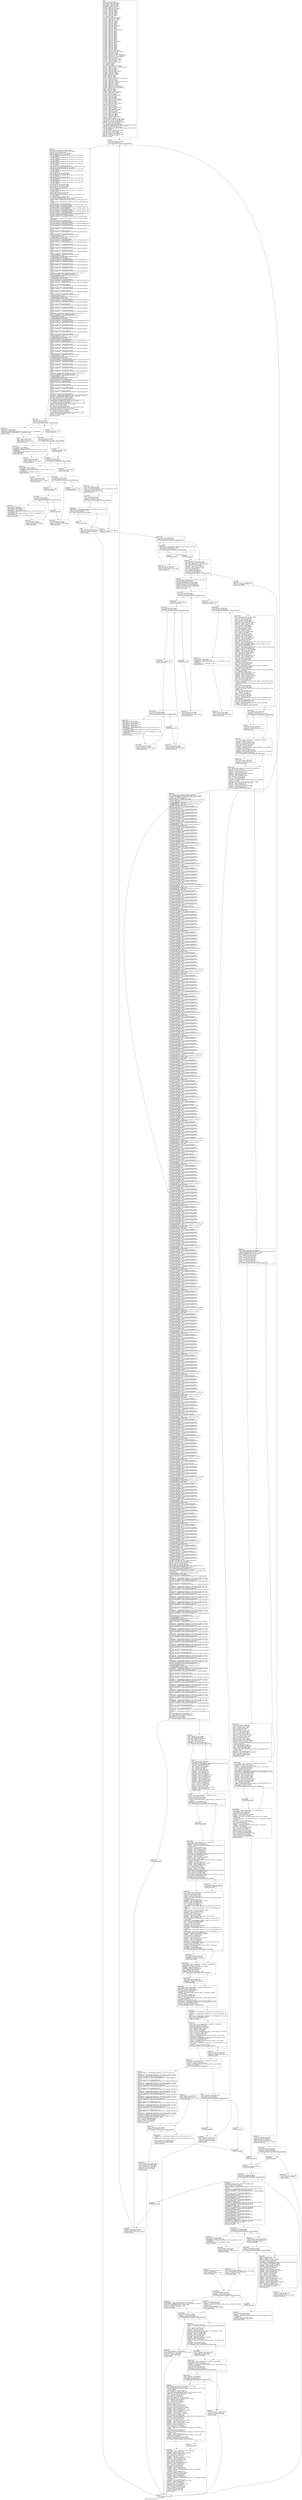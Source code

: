 digraph "CFG for 'func_24' function" {
	label="CFG for 'func_24' function";

	Node0xaadf7d8 [shape=record,label="{entry:\l  %retval = alloca i16, align 2\l  %p_25.addr = alloca i64*, align 8\l  %p_26.addr = alloca i32*, align 8\l  %p_27.addr = alloca i8, align 1\l  %p_28.addr = alloca i64*, align 8\l  %l_2535 = alloca i32, align 4\l  %l_2538 = alloca [9 x i16], align 16\l  %l_2546 = alloca i8***, align 8\l  %l_2574 = alloca i8*, align 8\l  %l_2573 = alloca i8**, align 8\l  %l_2601 = alloca i64, align 8\l  %l_2683 = alloca i32*, align 8\l  %l_2733 = alloca i32, align 4\l  %l_2734 = alloca i32, align 4\l  %i = alloca i32, align 4\l  %l_2534 = alloca [3 x i64], align 16\l  %l_2540 = alloca i64*****, align 8\l  %l_2539 = alloca i64******, align 8\l  %l_2544 = alloca i64, align 8\l  %l_2545 = alloca i8***, align 8\l  %l_2575 = alloca i32*, align 8\l  %l_2616 = alloca i8*, align 8\l  %l_2617 = alloca i8*, align 8\l  %l_2618 = alloca [8 x i8*], align 16\l  %l_2619 = alloca i8*, align 8\l  %l_2620 = alloca i8*, align 8\l  %l_2621 = alloca i8*, align 8\l  %l_2622 = alloca [5 x [1 x i8*]], align 16\l  %l_2623 = alloca i8*, align 8\l  %l_2624 = alloca i8*, align 8\l  %l_2625 = alloca i8*, align 8\l  %l_2626 = alloca i8*, align 8\l  %l_2627 = alloca i8*, align 8\l  %l_2628 = alloca i8*, align 8\l  %l_2629 = alloca i8*, align 8\l  %l_2630 = alloca i8*, align 8\l  %l_2631 = alloca i8*, align 8\l  %l_2632 = alloca i8*, align 8\l  %l_2633 = alloca [7 x i8*], align 16\l  %l_2634 = alloca i8*, align 8\l  %l_2635 = alloca i8*, align 8\l  %l_2636 = alloca i8*, align 8\l  %l_2637 = alloca i8*, align 8\l  %l_2638 = alloca i8*, align 8\l  %l_2639 = alloca i8*, align 8\l  %l_2640 = alloca i8*, align 8\l  %l_2641 = alloca i8*, align 8\l  %l_2642 = alloca [6 x i8*], align 16\l  %l_2615 = alloca [10 x [6 x i8**]], align 16\l  %l_2614 = alloca i8***, align 8\l  %l_2613 = alloca i8****, align 8\l  %l_2612 = alloca [3 x [1 x i8*****]], align 16\l  %l_2647 = alloca [3 x [10 x [7 x i32]]], align 16\l  %l_2648 = alloca [5 x [5 x i32]], align 16\l  %l_2663 = alloca i16, align 2\l  %l_2706 = alloca [8 x i32**], align 16\l  %l_2723 = alloca %union.U0*, align 8\l  %l_2735 = alloca i16, align 2\l  %l_2738 = alloca [10 x i32**], align 16\l  %i74 = alloca i32, align 4\l  %j = alloca i32, align 4\l  %k = alloca i32, align 4\l  %l_2541 = alloca %union.U0**, align 8\l  %l_2547 = alloca [3 x [3 x [1 x i8****]]], align 16\l  %l_2550 = alloca i32, align 4\l  %l_2576 = alloca i32, align 4\l  %l_2586 = alloca i32, align 4\l  %l_2587 = alloca [10 x i32*], align 16\l  %l_2610 = alloca i8***, align 8\l  %l_2609 = alloca i8****, align 8\l  %l_2608 = alloca i8*****, align 8\l  %i138 = alloca i32, align 4\l  %j139 = alloca i32, align 4\l  %k140 = alloca i32, align 4\l  %l_2578 = alloca [2 x [5 x %union.U0*]], align 16\l  %l_2579 = alloca i32, align 4\l  %l_2588 = alloca i32**, align 8\l  %l_2611 = alloca [9 x [4 x [6 x i8******]]], align 16\l  %l_2644 = alloca i8****, align 8\l  %l_2643 = alloca i8*****, align 8\l  %l_2645 = alloca i32*, align 8\l  %l_2646 = alloca [4 x i32*], align 16\l  %l_2654 = alloca [3 x [9 x i32*]], align 16\l  %l_2653 = alloca [3 x [10 x i32**]], align 16\l  %i587 = alloca i32, align 4\l  %j588 = alloca i32, align 4\l  %k589 = alloca i32, align 4\l  %l_2656 = alloca [10 x i32**], align 16\l  %l_2655 = alloca i32***, align 8\l  %i755 = alloca i32, align 4\l  %l_2664 = alloca %union.U0, align 2\l  %l_2675 = alloca i32, align 4\l  %l_2676 = alloca i16, align 2\l  %l_2678 = alloca i16, align 2\l  %l_2682 = alloca [5 x i32**], align 16\l  %l_2690 = alloca %union.U0*, align 8\l  %l_2708 = alloca i32, align 4\l  %l_2709 = alloca i16, align 2\l  %l_2739 = alloca [10 x i32***], align 16\l  %l_2740 = alloca i8**, align 8\l  %i846 = alloca i32, align 4\l  %l_2710 = alloca i32, align 4\l  %l_2716 = alloca %union.U0*, align 8\l  %l_2732 = alloca i32, align 4\l  %l_2691 = alloca %union.U0*, align 8\l  %l_2707 = alloca i32***, align 8\l  %l_2711 = alloca i32, align 4\l  %l_2717 = alloca %union.U0*, align 8\l  %l_2720 = alloca i16*, align 8\l  %l_2725 = alloca i16*, align 8\l  %l_2730 = alloca i64*, align 8\l  %l_2731 = alloca [7 x i64*], align 16\l  %i898 = alloca i32, align 4\l  store i64* %p_25, i64** %p_25.addr, align 8\l  store i32* %p_26, i32** %p_26.addr, align 8\l  store i8 %p_27, i8* %p_27.addr, align 1\l  store i64* %p_28, i64** %p_28.addr, align 8\l  store i32 -10, i32* %l_2535, align 4\l  %0 = bitcast [9 x i16]* %l_2538 to i8*\l  call void @llvm.memcpy.p0i8.p0i8.i64(i8* %0, i8* bitcast ([9 x i16]*\l... @func_24.l_2538 to i8*), i64 18, i32 16, i1 false)\l  store i8*** null, i8**** %l_2546, align 8\l  store i8* getelementptr inbounds ([6 x i8]* @g_72, i32 0, i64 4), i8**\l... %l_2574, align 8\l  store i8** %l_2574, i8*** %l_2573, align 8\l  store i64 0, i64* %l_2601, align 8\l  store i32* @g_70, i32** %l_2683, align 8\l  store i32 -8, i32* %l_2733, align 4\l  store i32 -50323035, i32* %l_2734, align 4\l  store i64 -3, i64* @g_224, align 8\l  br label %for.cond\l}"];
	Node0xaadf7d8 -> Node0xaadf808;
	Node0xaadf808 [shape=record,label="{for.cond:                                         \l  %1 = load i64* @g_224, align 8\l  %cmp = icmp sge i64 %1, -3\l  br i1 %cmp, label %for.body, label %for.end982\l|{<s0>T|<s1>F}}"];
	Node0xaadf808:s0 -> Node0xaadf838;
	Node0xaadf808:s1 -> Node0xaae23e8;
	Node0xaadf838 [shape=record,label="{for.body:                                         \l  store i64***** null, i64****** %l_2540, align 8\l  store i64****** %l_2540, i64******* %l_2539, align 8\l  store i64 -6, i64* %l_2544, align 8\l  store i8*** @g_1094, i8**** %l_2545, align 8\l  store i32* @g_86, i32** %l_2575, align 8\l  store i8* getelementptr inbounds ([6 x i8]* @g_72, i32 0, i64 1), i8**\l... %l_2616, align 8\l  store i8* getelementptr inbounds ([6 x i8]* @g_72, i32 0, i64 0), i8**\l... %l_2617, align 8\l  store i8* getelementptr inbounds ([6 x i8]* @g_72, i32 0, i64 1), i8**\l... %l_2619, align 8\l  store i8* getelementptr inbounds ([6 x i8]* @g_72, i32 0, i64 1), i8**\l... %l_2620, align 8\l  store i8* getelementptr inbounds ([6 x i8]* @g_72, i32 0, i64 0), i8**\l... %l_2621, align 8\l  %2 = bitcast [5 x [1 x i8*]]* %l_2622 to i8*\l  call void @llvm.memcpy.p0i8.p0i8.i64(i8* %2, i8* bitcast ([5 x [1 x i8*]]*\l... @func_24.l_2622 to i8*), i64 40, i32 16, i1 false)\l  store i8* getelementptr inbounds ([6 x i8]* @g_72, i32 0, i64 0), i8**\l... %l_2623, align 8\l  store i8* getelementptr inbounds ([6 x i8]* @g_72, i32 0, i64 1), i8**\l... %l_2624, align 8\l  store i8* @g_103, i8** %l_2625, align 8\l  store i8* @g_103, i8** %l_2626, align 8\l  store i8* getelementptr inbounds ([6 x i8]* @g_72, i32 0, i64 5), i8**\l... %l_2627, align 8\l  store i8* @g_103, i8** %l_2628, align 8\l  store i8* getelementptr inbounds ([6 x i8]* @g_72, i32 0, i64 4), i8**\l... %l_2629, align 8\l  store i8* getelementptr inbounds ([6 x i8]* @g_72, i32 0, i64 1), i8**\l... %l_2630, align 8\l  store i8* getelementptr inbounds ([6 x i8]* @g_72, i32 0, i64 5), i8**\l... %l_2631, align 8\l  store i8* @g_103, i8** %l_2632, align 8\l  store i8* @g_103, i8** %l_2634, align 8\l  store i8* @g_103, i8** %l_2635, align 8\l  store i8* null, i8** %l_2636, align 8\l  store i8* getelementptr inbounds ([6 x i8]* @g_72, i32 0, i64 2), i8**\l... %l_2637, align 8\l  store i8* getelementptr inbounds ([6 x i8]* @g_72, i32 0, i64 3), i8**\l... %l_2638, align 8\l  store i8* @g_103, i8** %l_2639, align 8\l  store i8* null, i8** %l_2640, align 8\l  store i8* getelementptr inbounds ([6 x i8]* @g_72, i32 0, i64 2), i8**\l... %l_2641, align 8\l  %3 = bitcast [6 x i8*]* %l_2642 to i8*\l  call void @llvm.memcpy.p0i8.p0i8.i64(i8* %3, i8* bitcast ([6 x i8*]*\l... @func_24.l_2642 to i8*), i64 48, i32 16, i1 false)\l  %arrayinit.begin = getelementptr inbounds [10 x [6 x i8**]]* %l_2615, i64 0,\l... i64 0\l  %arrayinit.begin1 = getelementptr inbounds [6 x i8**]* %arrayinit.begin, i64\l... 0, i64 0\l  store i8** %l_2635, i8*** %arrayinit.begin1\l  %arrayinit.element = getelementptr inbounds i8*** %arrayinit.begin1, i64 1\l  store i8** %l_2641, i8*** %arrayinit.element\l  %arrayinit.element2 = getelementptr inbounds i8*** %arrayinit.element, i64 1\l  store i8** null, i8*** %arrayinit.element2\l  %arrayinit.element3 = getelementptr inbounds i8*** %arrayinit.element2, i64 1\l  store i8** %l_2641, i8*** %arrayinit.element3\l  %arrayinit.element4 = getelementptr inbounds i8*** %arrayinit.element3, i64 1\l  store i8** %l_2635, i8*** %arrayinit.element4\l  %arrayinit.element5 = getelementptr inbounds i8*** %arrayinit.element4, i64 1\l  %arrayidx = getelementptr inbounds [8 x i8*]* %l_2618, i32 0, i64 1\l  store i8** %arrayidx, i8*** %arrayinit.element5\l  %arrayinit.element6 = getelementptr inbounds [6 x i8**]* %arrayinit.begin,\l... i64 1\l  %arrayinit.begin7 = getelementptr inbounds [6 x i8**]* %arrayinit.element6,\l... i64 0, i64 0\l  store i8** %l_2620, i8*** %arrayinit.begin7\l  %arrayinit.element8 = getelementptr inbounds i8*** %arrayinit.begin7, i64 1\l  store i8** %l_2641, i8*** %arrayinit.element8\l  %arrayinit.element9 = getelementptr inbounds i8*** %arrayinit.element8, i64 1\l  store i8** %l_2623, i8*** %arrayinit.element9\l  %arrayinit.element10 = getelementptr inbounds i8*** %arrayinit.element9, i64\l... 1\l  store i8** %l_2620, i8*** %arrayinit.element10\l  %arrayinit.element11 = getelementptr inbounds i8*** %arrayinit.element10,\l... i64 1\l  store i8** null, i8*** %arrayinit.element11\l  %arrayinit.element12 = getelementptr inbounds i8*** %arrayinit.element11,\l... i64 1\l  store i8** %l_2629, i8*** %arrayinit.element12\l  %arrayinit.element13 = getelementptr inbounds [6 x i8**]*\l... %arrayinit.element6, i64 1\l  %arrayinit.begin14 = getelementptr inbounds [6 x i8**]*\l... %arrayinit.element13, i64 0, i64 0\l  store i8** %l_2620, i8*** %arrayinit.begin14\l  %arrayinit.element15 = getelementptr inbounds i8*** %arrayinit.begin14, i64 1\l  store i8** null, i8*** %arrayinit.element15\l  %arrayinit.element16 = getelementptr inbounds i8*** %arrayinit.element15,\l... i64 1\l  store i8** %l_2629, i8*** %arrayinit.element16\l  %arrayinit.element17 = getelementptr inbounds i8*** %arrayinit.element16,\l... i64 1\l  store i8** %l_2641, i8*** %arrayinit.element17\l  %arrayinit.element18 = getelementptr inbounds i8*** %arrayinit.element17,\l... i64 1\l  store i8** %l_2641, i8*** %arrayinit.element18\l  %arrayinit.element19 = getelementptr inbounds i8*** %arrayinit.element18,\l... i64 1\l  store i8** %l_2629, i8*** %arrayinit.element19\l  %arrayinit.element20 = getelementptr inbounds [6 x i8**]*\l... %arrayinit.element13, i64 1\l  %arrayinit.begin21 = getelementptr inbounds [6 x i8**]*\l... %arrayinit.element20, i64 0, i64 0\l  store i8** %l_2635, i8*** %arrayinit.begin21\l  %arrayinit.element22 = getelementptr inbounds i8*** %arrayinit.begin21, i64 1\l  store i8** %l_2635, i8*** %arrayinit.element22\l  %arrayinit.element23 = getelementptr inbounds i8*** %arrayinit.element22,\l... i64 1\l  store i8** %l_2623, i8*** %arrayinit.element23\l  %arrayinit.element24 = getelementptr inbounds i8*** %arrayinit.element23,\l... i64 1\l  store i8** %l_2625, i8*** %arrayinit.element24\l  %arrayinit.element25 = getelementptr inbounds i8*** %arrayinit.element24,\l... i64 1\l  store i8** %l_2641, i8*** %arrayinit.element25\l  %arrayinit.element26 = getelementptr inbounds i8*** %arrayinit.element25,\l... i64 1\l  %arrayidx27 = getelementptr inbounds [8 x i8*]* %l_2618, i32 0, i64 1\l  store i8** %arrayidx27, i8*** %arrayinit.element26\l  %arrayinit.element28 = getelementptr inbounds [6 x i8**]*\l... %arrayinit.element20, i64 1\l  %arrayinit.begin29 = getelementptr inbounds [6 x i8**]*\l... %arrayinit.element28, i64 0, i64 0\l  store i8** %l_2641, i8*** %arrayinit.begin29\l  %arrayinit.element30 = getelementptr inbounds i8*** %arrayinit.begin29, i64 1\l  store i8** null, i8*** %arrayinit.element30\l  %arrayinit.element31 = getelementptr inbounds i8*** %arrayinit.element30,\l... i64 1\l  store i8** null, i8*** %arrayinit.element31\l  %arrayinit.element32 = getelementptr inbounds i8*** %arrayinit.element31,\l... i64 1\l  store i8** %l_2625, i8*** %arrayinit.element32\l  %arrayinit.element33 = getelementptr inbounds i8*** %arrayinit.element32,\l... i64 1\l  store i8** null, i8*** %arrayinit.element33\l  %arrayinit.element34 = getelementptr inbounds i8*** %arrayinit.element33,\l... i64 1\l  store i8** %l_2623, i8*** %arrayinit.element34\l  %arrayinit.element35 = getelementptr inbounds [6 x i8**]*\l... %arrayinit.element28, i64 1\l  %arrayinit.begin36 = getelementptr inbounds [6 x i8**]*\l... %arrayinit.element35, i64 0, i64 0\l  store i8** %l_2635, i8*** %arrayinit.begin36\l  %arrayinit.element37 = getelementptr inbounds i8*** %arrayinit.begin36, i64 1\l  store i8** %l_2641, i8*** %arrayinit.element37\l  %arrayinit.element38 = getelementptr inbounds i8*** %arrayinit.element37,\l... i64 1\l  store i8** null, i8*** %arrayinit.element38\l  %arrayinit.element39 = getelementptr inbounds i8*** %arrayinit.element38,\l... i64 1\l  store i8** %l_2641, i8*** %arrayinit.element39\l  %arrayinit.element40 = getelementptr inbounds i8*** %arrayinit.element39,\l... i64 1\l  store i8** %l_2635, i8*** %arrayinit.element40\l  %arrayinit.element41 = getelementptr inbounds i8*** %arrayinit.element40,\l... i64 1\l  %arrayidx42 = getelementptr inbounds [8 x i8*]* %l_2618, i32 0, i64 1\l  store i8** %arrayidx42, i8*** %arrayinit.element41\l  %arrayinit.element43 = getelementptr inbounds [6 x i8**]*\l... %arrayinit.element35, i64 1\l  %arrayinit.begin44 = getelementptr inbounds [6 x i8**]*\l... %arrayinit.element43, i64 0, i64 0\l  store i8** %l_2620, i8*** %arrayinit.begin44\l  %arrayinit.element45 = getelementptr inbounds i8*** %arrayinit.begin44, i64 1\l  store i8** %l_2641, i8*** %arrayinit.element45\l  %arrayinit.element46 = getelementptr inbounds i8*** %arrayinit.element45,\l... i64 1\l  store i8** %l_2623, i8*** %arrayinit.element46\l  %arrayinit.element47 = getelementptr inbounds i8*** %arrayinit.element46,\l... i64 1\l  store i8** %l_2620, i8*** %arrayinit.element47\l  %arrayinit.element48 = getelementptr inbounds i8*** %arrayinit.element47,\l... i64 1\l  store i8** null, i8*** %arrayinit.element48\l  %arrayinit.element49 = getelementptr inbounds i8*** %arrayinit.element48,\l... i64 1\l  store i8** %l_2629, i8*** %arrayinit.element49\l  %arrayinit.element50 = getelementptr inbounds [6 x i8**]*\l... %arrayinit.element43, i64 1\l  %arrayinit.begin51 = getelementptr inbounds [6 x i8**]*\l... %arrayinit.element50, i64 0, i64 0\l  store i8** %l_2620, i8*** %arrayinit.begin51\l  %arrayinit.element52 = getelementptr inbounds i8*** %arrayinit.begin51, i64 1\l  store i8** null, i8*** %arrayinit.element52\l  %arrayinit.element53 = getelementptr inbounds i8*** %arrayinit.element52,\l... i64 1\l  store i8** %l_2629, i8*** %arrayinit.element53\l  %arrayinit.element54 = getelementptr inbounds i8*** %arrayinit.element53,\l... i64 1\l  store i8** %l_2641, i8*** %arrayinit.element54\l  %arrayinit.element55 = getelementptr inbounds i8*** %arrayinit.element54,\l... i64 1\l  store i8** %l_2641, i8*** %arrayinit.element55\l  %arrayinit.element56 = getelementptr inbounds i8*** %arrayinit.element55,\l... i64 1\l  store i8** %l_2629, i8*** %arrayinit.element56\l  %arrayinit.element57 = getelementptr inbounds [6 x i8**]*\l... %arrayinit.element50, i64 1\l  %arrayinit.begin58 = getelementptr inbounds [6 x i8**]*\l... %arrayinit.element57, i64 0, i64 0\l  store i8** %l_2635, i8*** %arrayinit.begin58\l  %arrayinit.element59 = getelementptr inbounds i8*** %arrayinit.begin58, i64 1\l  store i8** %l_2635, i8*** %arrayinit.element59\l  %arrayinit.element60 = getelementptr inbounds i8*** %arrayinit.element59,\l... i64 1\l  store i8** %l_2623, i8*** %arrayinit.element60\l  %arrayinit.element61 = getelementptr inbounds i8*** %arrayinit.element60,\l... i64 1\l  store i8** %l_2625, i8*** %arrayinit.element61\l  %arrayinit.element62 = getelementptr inbounds i8*** %arrayinit.element61,\l... i64 1\l  store i8** %l_2641, i8*** %arrayinit.element62\l  %arrayinit.element63 = getelementptr inbounds i8*** %arrayinit.element62,\l... i64 1\l  %arrayidx64 = getelementptr inbounds [8 x i8*]* %l_2618, i32 0, i64 1\l  store i8** %arrayidx64, i8*** %arrayinit.element63\l  %arrayinit.element65 = getelementptr inbounds [6 x i8**]*\l... %arrayinit.element57, i64 1\l  %arrayinit.begin66 = getelementptr inbounds [6 x i8**]*\l... %arrayinit.element65, i64 0, i64 0\l  store i8** %l_2641, i8*** %arrayinit.begin66\l  %arrayinit.element67 = getelementptr inbounds i8*** %arrayinit.begin66, i64 1\l  store i8** null, i8*** %arrayinit.element67\l  %arrayinit.element68 = getelementptr inbounds i8*** %arrayinit.element67,\l... i64 1\l  store i8** null, i8*** %arrayinit.element68\l  %arrayinit.element69 = getelementptr inbounds i8*** %arrayinit.element68,\l... i64 1\l  store i8** %l_2625, i8*** %arrayinit.element69\l  %arrayinit.element70 = getelementptr inbounds i8*** %arrayinit.element69,\l... i64 1\l  store i8** null, i8*** %arrayinit.element70\l  %arrayinit.element71 = getelementptr inbounds i8*** %arrayinit.element70,\l... i64 1\l  store i8** %l_2623, i8*** %arrayinit.element71\l  %arrayidx72 = getelementptr inbounds [10 x [6 x i8**]]* %l_2615, i32 0, i64 4\l  %arrayidx73 = getelementptr inbounds [6 x i8**]* %arrayidx72, i32 0, i64 1\l  store i8*** %arrayidx73, i8**** %l_2614, align 8\l  store i8**** %l_2614, i8***** %l_2613, align 8\l  %4 = bitcast [3 x [10 x [7 x i32]]]* %l_2647 to i8*\l  call void @llvm.memcpy.p0i8.p0i8.i64(i8* %4, i8* bitcast ([3 x [10 x [7 x\l... i32]]]* @func_24.l_2647 to i8*), i64 840, i32 16, i1 false)\l  %5 = bitcast [5 x [5 x i32]]* %l_2648 to i8*\l  call void @llvm.memcpy.p0i8.p0i8.i64(i8* %5, i8* bitcast ([5 x [5 x i32]]*\l... @func_24.l_2648 to i8*), i64 100, i32 16, i1 false)\l  store i16 -8, i16* %l_2663, align 2\l  %6 = bitcast [8 x i32**]* %l_2706 to i8*\l  call void @llvm.memcpy.p0i8.p0i8.i64(i8* %6, i8* bitcast ([8 x i32**]*\l... @func_24.l_2706 to i8*), i64 64, i32 16, i1 false)\l  store %union.U0* @g_1194, %union.U0** %l_2723, align 8\l  store i16 -23270, i16* %l_2735, align 2\l  %7 = bitcast [10 x i32**]* %l_2738 to i8*\l  call void @llvm.memcpy.p0i8.p0i8.i64(i8* %7, i8* bitcast ([10 x i32**]*\l... @func_24.l_2738 to i8*), i64 80, i32 16, i1 false)\l  store i32 0, i32* %i74, align 4\l  br label %for.cond75\l}"];
	Node0xaadf838 -> Node0xaadf868;
	Node0xaadf868 [shape=record,label="{for.cond75:                                       \l  %8 = load i32* %i74, align 4\l  %cmp76 = icmp slt i32 %8, 3\l  br i1 %cmp76, label %for.body77, label %for.end\l|{<s0>T|<s1>F}}"];
	Node0xaadf868:s0 -> Node0xaadf898;
	Node0xaadf868:s1 -> Node0xaadf8f8;
	Node0xaadf898 [shape=record,label="{for.body77:                                       \l  %9 = load i32* %i74, align 4\l  %idxprom = sext i32 %9 to i64\l  %arrayidx78 = getelementptr inbounds [3 x i64]* %l_2534, i32 0, i64 %idxprom\l  store i64 -6095082213319682986, i64* %arrayidx78, align 8\l  br label %for.inc\l}"];
	Node0xaadf898 -> Node0xaadf8c8;
	Node0xaadf8c8 [shape=record,label="{for.inc:                                          \l  %10 = load i32* %i74, align 4\l  %inc = add nsw i32 %10, 1\l  store i32 %inc, i32* %i74, align 4\l  br label %for.cond75\l}"];
	Node0xaadf8c8 -> Node0xaadf868;
	Node0xaadf8f8 [shape=record,label="{for.end:                                          \l  store i32 0, i32* %i74, align 4\l  br label %for.cond79\l}"];
	Node0xaadf8f8 -> Node0xaadf928;
	Node0xaadf928 [shape=record,label="{for.cond79:                                       \l  %11 = load i32* %i74, align 4\l  %cmp80 = icmp slt i32 %11, 8\l  br i1 %cmp80, label %for.body81, label %for.end86\l|{<s0>T|<s1>F}}"];
	Node0xaadf928:s0 -> Node0xaadf958;
	Node0xaadf928:s1 -> Node0xaadf9b8;
	Node0xaadf958 [shape=record,label="{for.body81:                                       \l  %12 = load i32* %i74, align 4\l  %idxprom82 = sext i32 %12 to i64\l  %arrayidx83 = getelementptr inbounds [8 x i8*]* %l_2618, i32 0, i64\l... %idxprom82\l  store i8* getelementptr inbounds ([6 x i8]* @g_72, i32 0, i64 1), i8**\l... %arrayidx83, align 8\l  br label %for.inc84\l}"];
	Node0xaadf958 -> Node0xaadf988;
	Node0xaadf988 [shape=record,label="{for.inc84:                                        \l  %13 = load i32* %i74, align 4\l  %inc85 = add nsw i32 %13, 1\l  store i32 %inc85, i32* %i74, align 4\l  br label %for.cond79\l}"];
	Node0xaadf988 -> Node0xaadf928;
	Node0xaadf9b8 [shape=record,label="{for.end86:                                        \l  store i32 0, i32* %i74, align 4\l  br label %for.cond87\l}"];
	Node0xaadf9b8 -> Node0xaadf9e8;
	Node0xaadf9e8 [shape=record,label="{for.cond87:                                       \l  %14 = load i32* %i74, align 4\l  %cmp88 = icmp slt i32 %14, 7\l  br i1 %cmp88, label %for.body89, label %for.end94\l|{<s0>T|<s1>F}}"];
	Node0xaadf9e8:s0 -> Node0xaadfa18;
	Node0xaadf9e8:s1 -> Node0xaadfa78;
	Node0xaadfa18 [shape=record,label="{for.body89:                                       \l  %15 = load i32* %i74, align 4\l  %idxprom90 = sext i32 %15 to i64\l  %arrayidx91 = getelementptr inbounds [7 x i8*]* %l_2633, i32 0, i64\l... %idxprom90\l  store i8* null, i8** %arrayidx91, align 8\l  br label %for.inc92\l}"];
	Node0xaadfa18 -> Node0xaadfa48;
	Node0xaadfa48 [shape=record,label="{for.inc92:                                        \l  %16 = load i32* %i74, align 4\l  %inc93 = add nsw i32 %16, 1\l  store i32 %inc93, i32* %i74, align 4\l  br label %for.cond87\l}"];
	Node0xaadfa48 -> Node0xaadf9e8;
	Node0xaadfa78 [shape=record,label="{for.end94:                                        \l  store i32 0, i32* %i74, align 4\l  br label %for.cond95\l}"];
	Node0xaadfa78 -> Node0xaadfaa8;
	Node0xaadfaa8 [shape=record,label="{for.cond95:                                       \l  %17 = load i32* %i74, align 4\l  %cmp96 = icmp slt i32 %17, 3\l  br i1 %cmp96, label %for.body97, label %for.end110\l|{<s0>T|<s1>F}}"];
	Node0xaadfaa8:s0 -> Node0xaadfad8;
	Node0xaadfaa8:s1 -> Node0xaadfbf8;
	Node0xaadfad8 [shape=record,label="{for.body97:                                       \l  store i32 0, i32* %j, align 4\l  br label %for.cond98\l}"];
	Node0xaadfad8 -> Node0xaadfb08;
	Node0xaadfb08 [shape=record,label="{for.cond98:                                       \l  %18 = load i32* %j, align 4\l  %cmp99 = icmp slt i32 %18, 1\l  br i1 %cmp99, label %for.body100, label %for.end107\l|{<s0>T|<s1>F}}"];
	Node0xaadfb08:s0 -> Node0xaadfb38;
	Node0xaadfb08:s1 -> Node0xaadfb98;
	Node0xaadfb38 [shape=record,label="{for.body100:                                      \l  %19 = load i32* %j, align 4\l  %idxprom101 = sext i32 %19 to i64\l  %20 = load i32* %i74, align 4\l  %idxprom102 = sext i32 %20 to i64\l  %arrayidx103 = getelementptr inbounds [3 x [1 x i8*****]]* %l_2612, i32 0,\l... i64 %idxprom102\l  %arrayidx104 = getelementptr inbounds [1 x i8*****]* %arrayidx103, i32 0,\l... i64 %idxprom101\l  store i8***** %l_2613, i8****** %arrayidx104, align 8\l  br label %for.inc105\l}"];
	Node0xaadfb38 -> Node0xaadfb68;
	Node0xaadfb68 [shape=record,label="{for.inc105:                                       \l  %21 = load i32* %j, align 4\l  %inc106 = add nsw i32 %21, 1\l  store i32 %inc106, i32* %j, align 4\l  br label %for.cond98\l}"];
	Node0xaadfb68 -> Node0xaadfb08;
	Node0xaadfb98 [shape=record,label="{for.end107:                                       \l  br label %for.inc108\l}"];
	Node0xaadfb98 -> Node0xaadfbc8;
	Node0xaadfbc8 [shape=record,label="{for.inc108:                                       \l  %22 = load i32* %i74, align 4\l  %inc109 = add nsw i32 %22, 1\l  store i32 %inc109, i32* %i74, align 4\l  br label %for.cond95\l}"];
	Node0xaadfbc8 -> Node0xaadfaa8;
	Node0xaadfbf8 [shape=record,label="{for.end110:                                       \l  store i8 21, i8* @g_103, align 1\l  br label %for.cond111\l}"];
	Node0xaadfbf8 -> Node0xaadfc28;
	Node0xaadfc28 [shape=record,label="{for.cond111:                                      \l  %23 = load i8* @g_103, align 1\l  %conv = zext i8 %23 to i32\l  %cmp112 = icmp ne i32 %conv, 21\l  br i1 %cmp112, label %for.body114, label %for.end120\l|{<s0>T|<s1>F}}"];
	Node0xaadfc28:s0 -> Node0xaadfc58;
	Node0xaadfc28:s1 -> Node0xaae1218;
	Node0xaadfc58 [shape=record,label="{for.body114:                                      \l  %arrayidx115 = getelementptr inbounds [3 x i64]* %l_2534, i32 0, i64 0\l  %24 = load i64* %arrayidx115, align 8\l  %tobool = icmp ne i64 %24, 0\l  br i1 %tobool, label %if.then, label %if.end\l|{<s0>T|<s1>F}}"];
	Node0xaadfc58:s0 -> Node0xaadfc88;
	Node0xaadfc58:s1 -> Node0xaadfcb8;
	Node0xaadfc88 [shape=record,label="{if.then:                                          \l  br label %for.end120\l}"];
	Node0xaadfc88 -> Node0xaae1218;
	Node0xaadfcb8 [shape=record,label="{if.end:                                           \l  %25 = load i32* %l_2535, align 4\l  %conv116 = trunc i32 %25 to i16\l  store i16 %conv116, i16* %retval\l  br label %return\l}"];
	Node0xaadfcb8 -> Node0xaae2418;
	Node0xaadfce8 [shape=record,label="{for.inc117:                                       \l  %26 = load i8* @g_103, align 1\l  %conv118 = zext i8 %26 to i64\l  %call = call i64 @safe_add_func_uint64_t_u_u(i64 %conv118, i64 8)\l  %conv119 = trunc i64 %call to i8\l  store i8 %conv119, i8* @g_103, align 1\l  br label %for.cond111\l}"];
	Node0xaadfce8 -> Node0xaadfc28;
	Node0xaae1218 [shape=record,label="{for.end120:                                       \l  store i32 -22, i32* %l_2535, align 4\l  br label %for.cond121\l}"];
	Node0xaae1218 -> Node0xaae1248;
	Node0xaae1248 [shape=record,label="{for.cond121:                                      \l  %27 = load i32* %l_2535, align 4\l  %cmp122 = icmp eq i32 %27, -19\l  br i1 %cmp122, label %for.body124, label %for.end131\l|{<s0>T|<s1>F}}"];
	Node0xaae1248:s0 -> Node0xaae1278;
	Node0xaae1248:s1 -> Node0xaae1338;
	Node0xaae1278 [shape=record,label="{for.body124:                                      \l  %arrayidx125 = getelementptr inbounds [9 x i16]* %l_2538, i32 0, i64 3\l  %28 = load i16* %arrayidx125, align 2\l  %tobool126 = icmp ne i16 %28, 0\l  br i1 %tobool126, label %if.then127, label %if.end128\l|{<s0>T|<s1>F}}"];
	Node0xaae1278:s0 -> Node0xaae12a8;
	Node0xaae1278:s1 -> Node0xaae12d8;
	Node0xaae12a8 [shape=record,label="{if.then127:                                       \l  br label %for.end131\l}"];
	Node0xaae12a8 -> Node0xaae1338;
	Node0xaae12d8 [shape=record,label="{if.end128:                                        \l  br label %for.inc129\l}"];
	Node0xaae12d8 -> Node0xaae1308;
	Node0xaae1308 [shape=record,label="{for.inc129:                                       \l  %29 = load i32* %l_2535, align 4\l  %inc130 = add nsw i32 %29, 1\l  store i32 %inc130, i32* %l_2535, align 4\l  br label %for.cond121\l}"];
	Node0xaae1308 -> Node0xaae1248;
	Node0xaae1338 [shape=record,label="{for.end131:                                       \l  %30 = load i64******* %l_2539, align 8\l  store i64***** null, i64****** %30, align 8\l  %31 = load volatile i64******* @g_2504, align 8\l  %32 = load i64****** %31, align 8\l  %cmp132 = icmp eq i64***** null, %32\l  %conv133 = zext i1 %cmp132 to i32\l  %conv134 = sext i32 %conv133 to i64\l  %xor = xor i64 %conv134, -1\l  %33 = load i64** @g_396, align 8\l  %34 = load i64* %33, align 8\l  %cmp135 = icmp ult i64 %xor, %34\l  br i1 %cmp135, label %if.then137, label %if.else817\l|{<s0>T|<s1>F}}"];
	Node0xaae1338:s0 -> Node0xaae1368;
	Node0xaae1338:s1 -> Node0xaae1d88;
	Node0xaae1368 [shape=record,label="{if.then137:                                       \l  store %union.U0** @g_1193, %union.U0*** %l_2541, align 8\l  store i32 0, i32* %l_2550, align 4\l  store i32 634673806, i32* %l_2576, align 4\l  store i32 1248113340, i32* %l_2586, align 4\l  store i8*** @g_132, i8**** %l_2610, align 8\l  store i8**** %l_2610, i8***** %l_2609, align 8\l  store i8***** %l_2609, i8****** %l_2608, align 8\l  store i32 0, i32* %i138, align 4\l  br label %for.cond141\l}"];
	Node0xaae1368 -> Node0xaae1398;
	Node0xaae1398 [shape=record,label="{for.cond141:                                      \l  %35 = load i32* %i138, align 4\l  %cmp142 = icmp slt i32 %35, 3\l  br i1 %cmp142, label %for.body144, label %for.end167\l|{<s0>T|<s1>F}}"];
	Node0xaae1398:s0 -> Node0xaae13c8;
	Node0xaae1398:s1 -> Node0xaae15a8;
	Node0xaae13c8 [shape=record,label="{for.body144:                                      \l  store i32 0, i32* %j139, align 4\l  br label %for.cond145\l}"];
	Node0xaae13c8 -> Node0xaae13f8;
	Node0xaae13f8 [shape=record,label="{for.cond145:                                      \l  %36 = load i32* %j139, align 4\l  %cmp146 = icmp slt i32 %36, 3\l  br i1 %cmp146, label %for.body148, label %for.end164\l|{<s0>T|<s1>F}}"];
	Node0xaae13f8:s0 -> Node0xaae1428;
	Node0xaae13f8:s1 -> Node0xaae1548;
	Node0xaae1428 [shape=record,label="{for.body148:                                      \l  store i32 0, i32* %k140, align 4\l  br label %for.cond149\l}"];
	Node0xaae1428 -> Node0xaae1458;
	Node0xaae1458 [shape=record,label="{for.cond149:                                      \l  %37 = load i32* %k140, align 4\l  %cmp150 = icmp slt i32 %37, 1\l  br i1 %cmp150, label %for.body152, label %for.end161\l|{<s0>T|<s1>F}}"];
	Node0xaae1458:s0 -> Node0xaae1488;
	Node0xaae1458:s1 -> Node0xaae14e8;
	Node0xaae1488 [shape=record,label="{for.body152:                                      \l  %38 = load i32* %k140, align 4\l  %idxprom153 = sext i32 %38 to i64\l  %39 = load i32* %j139, align 4\l  %idxprom154 = sext i32 %39 to i64\l  %40 = load i32* %i138, align 4\l  %idxprom155 = sext i32 %40 to i64\l  %arrayidx156 = getelementptr inbounds [3 x [3 x [1 x i8****]]]* %l_2547, i32\l... 0, i64 %idxprom155\l  %arrayidx157 = getelementptr inbounds [3 x [1 x i8****]]* %arrayidx156, i32\l... 0, i64 %idxprom154\l  %arrayidx158 = getelementptr inbounds [1 x i8****]* %arrayidx157, i32 0, i64\l... %idxprom153\l  store i8**** null, i8***** %arrayidx158, align 8\l  br label %for.inc159\l}"];
	Node0xaae1488 -> Node0xaae14b8;
	Node0xaae14b8 [shape=record,label="{for.inc159:                                       \l  %41 = load i32* %k140, align 4\l  %inc160 = add nsw i32 %41, 1\l  store i32 %inc160, i32* %k140, align 4\l  br label %for.cond149\l}"];
	Node0xaae14b8 -> Node0xaae1458;
	Node0xaae14e8 [shape=record,label="{for.end161:                                       \l  br label %for.inc162\l}"];
	Node0xaae14e8 -> Node0xaae1518;
	Node0xaae1518 [shape=record,label="{for.inc162:                                       \l  %42 = load i32* %j139, align 4\l  %inc163 = add nsw i32 %42, 1\l  store i32 %inc163, i32* %j139, align 4\l  br label %for.cond145\l}"];
	Node0xaae1518 -> Node0xaae13f8;
	Node0xaae1548 [shape=record,label="{for.end164:                                       \l  br label %for.inc165\l}"];
	Node0xaae1548 -> Node0xaae1578;
	Node0xaae1578 [shape=record,label="{for.inc165:                                       \l  %43 = load i32* %i138, align 4\l  %inc166 = add nsw i32 %43, 1\l  store i32 %inc166, i32* %i138, align 4\l  br label %for.cond141\l}"];
	Node0xaae1578 -> Node0xaae1398;
	Node0xaae15a8 [shape=record,label="{for.end167:                                       \l  store i32 0, i32* %i138, align 4\l  br label %for.cond168\l}"];
	Node0xaae15a8 -> Node0xaae15d8;
	Node0xaae15d8 [shape=record,label="{for.cond168:                                      \l  %44 = load i32* %i138, align 4\l  %cmp169 = icmp slt i32 %44, 10\l  br i1 %cmp169, label %for.body171, label %for.end176\l|{<s0>T|<s1>F}}"];
	Node0xaae15d8:s0 -> Node0xaae1608;
	Node0xaae15d8:s1 -> Node0xaae1668;
	Node0xaae1608 [shape=record,label="{for.body171:                                      \l  %45 = load i32* %i138, align 4\l  %idxprom172 = sext i32 %45 to i64\l  %arrayidx173 = getelementptr inbounds [10 x i32*]* %l_2587, i32 0, i64\l... %idxprom172\l  store i32* @g_3, i32** %arrayidx173, align 8\l  br label %for.inc174\l}"];
	Node0xaae1608 -> Node0xaae1638;
	Node0xaae1638 [shape=record,label="{for.inc174:                                       \l  %46 = load i32* %i138, align 4\l  %inc175 = add nsw i32 %46, 1\l  store i32 %inc175, i32* %i138, align 4\l  br label %for.cond168\l}"];
	Node0xaae1638 -> Node0xaae15d8;
	Node0xaae1668 [shape=record,label="{for.end176:                                       \l  %47 = load %union.U0*** %l_2541, align 8\l  %48 = load i64* %l_2544, align 8\l  %conv177 = trunc i64 %48 to i16\l  %49 = load i8**** %l_2545, align 8\l  %50 = load i8**** %l_2546, align 8\l  store i8*** %50, i8**** @g_1093, align 8\l  %cmp178 = icmp ne i8*** %49, %50\l  %conv179 = zext i1 %cmp178 to i32\l  %51 = load i32* %l_2550, align 4\l  %52 = load i32* %l_2550, align 4\l  %conv180 = trunc i32 %52 to i8\l  %53 = load i8** @g_518, align 8\l  %54 = load volatile i8* %53, align 1\l  %conv181 = zext i8 %54 to i64\l  %55 = load i32** %p_26.addr, align 8\l  %56 = load i32* %55, align 4\l  %57 = load i8*** %l_2573, align 8\l  %cmp182 = icmp ne i8** null, %57\l  %conv183 = zext i1 %cmp182 to i32\l  %58 = load i32** %l_2575, align 8\l  %cmp184 = icmp eq i32* @g_825, %58\l  %conv185 = zext i1 %cmp184 to i32\l  %59 = load i32** @g_754, align 8\l  %60 = load i32* %59, align 4\l  %call186 = call i32 @safe_sub_func_int32_t_s_s(i32 %conv185, i32 %60)\l  %conv187 = sext i32 %call186 to i64\l  %arrayidx188 = getelementptr inbounds [9 x i16]* %l_2538, i32 0, i64 3\l  %61 = load i16* %arrayidx188, align 2\l  %conv189 = zext i16 %61 to i64\l  %call190 = call i64 @safe_add_func_uint64_t_u_u(i64 %conv187, i64 %conv189)\l  %conv191 = trunc i64 %call190 to i32\l  store i32 %conv191, i32* %l_2576, align 4\l  %cmp192 = icmp eq i32 %56, %conv191\l  %conv193 = zext i1 %cmp192 to i32\l  %conv194 = sext i32 %conv193 to i64\l  %62 = load i64** %p_28.addr, align 8\l  %63 = load i64* %62, align 8\l  %cmp195 = icmp ne i64 %conv194, %63\l  %conv196 = zext i1 %cmp195 to i32\l  %conv197 = trunc i32 %conv196 to i8\l  %64 = load i64* %l_2544, align 8\l  %conv198 = trunc i64 %64 to i8\l  %call199 = call zeroext i8 @safe_sub_func_uint8_t_u_u(i8 zeroext %conv197,\l... i8 zeroext %conv198)\l  %conv200 = zext i8 %call199 to i16\l  %65 = load i8* %p_27.addr, align 1\l  %conv201 = zext i8 %65 to i16\l  %call202 = call zeroext i16 @safe_div_func_uint16_t_u_u(i16 zeroext\l... %conv200, i16 zeroext %conv201)\l  %66 = load i8* %p_27.addr, align 1\l  %conv203 = zext i8 %66 to i16\l  %call204 = call signext i16 @safe_sub_func_int16_t_s_s(i16 signext %call202,\l... i16 signext %conv203)\l  %67 = load i64* %l_2544, align 8\l  %cmp205 = icmp ule i64 %conv181, 253\l  %conv206 = zext i1 %cmp205 to i32\l  %conv207 = sext i32 %conv206 to i64\l  %cmp208 = icmp ne i64 %conv207, 65531\l  %conv209 = zext i1 %cmp208 to i32\l  %conv210 = trunc i32 %conv209 to i16\l  %68 = load i8* %p_27.addr, align 1\l  %conv211 = zext i8 %68 to i16\l  %call212 = call signext i16 @safe_mul_func_int16_t_s_s(i16 signext %conv210,\l... i16 signext %conv211)\l  %call213 = call signext i8 @safe_mul_func_int8_t_s_s(i8 signext %conv180, i8\l... signext -6)\l  %69 = load i32* %l_2576, align 4\l  %conv214 = trunc i32 %69 to i8\l  %70 = load i8* %p_27.addr, align 1\l  %call215 = call signext i8 @safe_sub_func_int8_t_s_s(i8 signext %conv214, i8\l... signext %70)\l  %conv216 = sext i8 %call215 to i32\l  %71 = load i32** @g_754, align 8\l  %72 = load i32* %71, align 4\l  %and = and i32 %conv216, %72\l  %conv217 = trunc i32 %and to i8\l  %73 = load i8* %p_27.addr, align 1\l  %conv218 = zext i8 %73 to i32\l  %call219 = call signext i8 @safe_lshift_func_int8_t_s_s(i8 signext %conv217,\l... i32 %conv218)\l  %arrayidx220 = getelementptr inbounds [9 x i16]* %l_2538, i32 0, i64 3\l  %74 = load i16* %arrayidx220, align 2\l  %conv221 = zext i16 %74 to i32\l  %call222 = call zeroext i8 @safe_lshift_func_uint8_t_u_s(i8 zeroext\l... %call219, i32 %conv221)\l  br i1 false, label %land.rhs, label %lor.lhs.false\l|{<s0>T|<s1>F}}"];
	Node0xaae1668:s0 -> Node0xaae16c8;
	Node0xaae1668:s1 -> Node0xaae1698;
	Node0xaae1698 [shape=record,label="{lor.lhs.false:                                    \l  %75 = load i8* %p_27.addr, align 1\l  %conv223 = zext i8 %75 to i32\l  %tobool224 = icmp ne i32 %conv223, 0\l  br i1 %tobool224, label %land.rhs, label %land.end\l|{<s0>T|<s1>F}}"];
	Node0xaae1698:s0 -> Node0xaae16c8;
	Node0xaae1698:s1 -> Node0xaae16f8;
	Node0xaae16c8 [shape=record,label="{land.rhs:                                         \l  %76 = load i8* %p_27.addr, align 1\l  %conv225 = zext i8 %76 to i32\l  %tobool226 = icmp ne i32 %conv225, 0\l  br label %land.end\l}"];
	Node0xaae16c8 -> Node0xaae16f8;
	Node0xaae16f8 [shape=record,label="{land.end:                                         \l  %77 = phi i1 [ false, %lor.lhs.false ], [ %tobool226, %land.rhs ]\l  %land.ext = zext i1 %77 to i32\l  %conv227 = sext i32 %land.ext to i64\l  %xor228 = xor i64 %conv227, 57284\l  %conv229 = trunc i64 %xor228 to i16\l  %78 = load i8* %p_27.addr, align 1\l  %conv230 = zext i8 %78 to i32\l  %call231 = call zeroext i16 @safe_rshift_func_uint16_t_u_s(i16 zeroext\l... %conv229, i32 %conv230)\l  %conv232 = zext i16 %call231 to i64\l  %conv233 = trunc i64 %conv232 to i32\l  %call234 = call i32 @safe_div_func_int32_t_s_s(i32 %51, i32 %conv233)\l  %tobool235 = icmp ne i32 %call234, 0\l  br i1 %tobool235, label %land.rhs236, label %land.end239\l|{<s0>T|<s1>F}}"];
	Node0xaae16f8:s0 -> Node0xaae1728;
	Node0xaae16f8:s1 -> Node0xaae1758;
	Node0xaae1728 [shape=record,label="{land.rhs236:                                      \l  %79 = load i8* %p_27.addr, align 1\l  %conv237 = zext i8 %79 to i32\l  %tobool238 = icmp ne i32 %conv237, 0\l  br label %land.end239\l}"];
	Node0xaae1728 -> Node0xaae1758;
	Node0xaae1758 [shape=record,label="{land.end239:                                      \l  %80 = phi i1 [ false, %land.end ], [ %tobool238, %land.rhs236 ]\l  %land.ext240 = zext i1 %80 to i32\l  %cmp241 = icmp ne i32 %conv179, %land.ext240\l  %conv242 = zext i1 %cmp241 to i32\l  %conv243 = sext i32 %conv242 to i64\l  %cmp244 = icmp ugt i64 %conv243, 4294967295\l  %conv245 = zext i1 %cmp244 to i32\l  %conv246 = sext i32 %conv245 to i64\l  %81 = load i64* %l_2544, align 8\l  %xor247 = xor i64 %conv246, %81\l  %82 = load i32* %l_2550, align 4\l  %call248 = call zeroext i16 @safe_lshift_func_uint16_t_u_u(i16 zeroext\l... %conv177, i32 %82)\l  store %union.U0** @g_1193, %union.U0*** @g_2577, align 8\l  %cmp249 = icmp eq %union.U0** %47, @g_1193\l  %conv250 = zext i1 %cmp249 to i32\l  %conv251 = sext i32 %conv250 to i64\l  %cmp252 = icmp eq i64 %conv251, 2588728569\l  %conv253 = zext i1 %cmp252 to i32\l  br i1 true, label %if.then254, label %if.else769\l|{<s0>T|<s1>F}}"];
	Node0xaae1758:s0 -> Node0xaae1788;
	Node0xaae1758:s1 -> Node0xaae1c68;
	Node0xaae1788 [shape=record,label="{if.then254:                                       \l  %83 = bitcast [2 x [5 x %union.U0*]]* %l_2578 to i8*\l  call void @llvm.memcpy.p0i8.p0i8.i64(i8* %83, i8* bitcast ([2 x [5 x\l... %union.U0*]]* @func_24.l_2578 to i8*), i64 80, i32 16, i1 false)\l  store i32 1, i32* %l_2579, align 4\l  store i32** @g_1053, i32*** %l_2588, align 8\l  %arrayinit.begin255 = getelementptr inbounds [9 x [4 x [6 x i8******]]]*\l... %l_2611, i64 0, i64 0\l  %arrayinit.begin256 = getelementptr inbounds [4 x [6 x i8******]]*\l... %arrayinit.begin255, i64 0, i64 0\l  %arrayinit.begin257 = getelementptr inbounds [6 x i8******]*\l... %arrayinit.begin256, i64 0, i64 0\l  store i8****** %l_2608, i8******* %arrayinit.begin257\l  %arrayinit.element258 = getelementptr inbounds i8*******\l... %arrayinit.begin257, i64 1\l  store i8****** %l_2608, i8******* %arrayinit.element258\l  %arrayinit.element259 = getelementptr inbounds i8*******\l... %arrayinit.element258, i64 1\l  store i8****** %l_2608, i8******* %arrayinit.element259\l  %arrayinit.element260 = getelementptr inbounds i8*******\l... %arrayinit.element259, i64 1\l  store i8****** %l_2608, i8******* %arrayinit.element260\l  %arrayinit.element261 = getelementptr inbounds i8*******\l... %arrayinit.element260, i64 1\l  store i8****** %l_2608, i8******* %arrayinit.element261\l  %arrayinit.element262 = getelementptr inbounds i8*******\l... %arrayinit.element261, i64 1\l  store i8****** %l_2608, i8******* %arrayinit.element262\l  %arrayinit.element263 = getelementptr inbounds [6 x i8******]*\l... %arrayinit.begin256, i64 1\l  %arrayinit.begin264 = getelementptr inbounds [6 x i8******]*\l... %arrayinit.element263, i64 0, i64 0\l  store i8****** %l_2608, i8******* %arrayinit.begin264\l  %arrayinit.element265 = getelementptr inbounds i8*******\l... %arrayinit.begin264, i64 1\l  store i8****** %l_2608, i8******* %arrayinit.element265\l  %arrayinit.element266 = getelementptr inbounds i8*******\l... %arrayinit.element265, i64 1\l  store i8****** %l_2608, i8******* %arrayinit.element266\l  %arrayinit.element267 = getelementptr inbounds i8*******\l... %arrayinit.element266, i64 1\l  store i8****** %l_2608, i8******* %arrayinit.element267\l  %arrayinit.element268 = getelementptr inbounds i8*******\l... %arrayinit.element267, i64 1\l  store i8****** %l_2608, i8******* %arrayinit.element268\l  %arrayinit.element269 = getelementptr inbounds i8*******\l... %arrayinit.element268, i64 1\l  store i8****** %l_2608, i8******* %arrayinit.element269\l  %arrayinit.element270 = getelementptr inbounds [6 x i8******]*\l... %arrayinit.element263, i64 1\l  %arrayinit.begin271 = getelementptr inbounds [6 x i8******]*\l... %arrayinit.element270, i64 0, i64 0\l  store i8****** %l_2608, i8******* %arrayinit.begin271\l  %arrayinit.element272 = getelementptr inbounds i8*******\l... %arrayinit.begin271, i64 1\l  store i8****** %l_2608, i8******* %arrayinit.element272\l  %arrayinit.element273 = getelementptr inbounds i8*******\l... %arrayinit.element272, i64 1\l  store i8****** %l_2608, i8******* %arrayinit.element273\l  %arrayinit.element274 = getelementptr inbounds i8*******\l... %arrayinit.element273, i64 1\l  store i8****** %l_2608, i8******* %arrayinit.element274\l  %arrayinit.element275 = getelementptr inbounds i8*******\l... %arrayinit.element274, i64 1\l  store i8****** %l_2608, i8******* %arrayinit.element275\l  %arrayinit.element276 = getelementptr inbounds i8*******\l... %arrayinit.element275, i64 1\l  store i8****** %l_2608, i8******* %arrayinit.element276\l  %arrayinit.element277 = getelementptr inbounds [6 x i8******]*\l... %arrayinit.element270, i64 1\l  %arrayinit.begin278 = getelementptr inbounds [6 x i8******]*\l... %arrayinit.element277, i64 0, i64 0\l  store i8****** %l_2608, i8******* %arrayinit.begin278\l  %arrayinit.element279 = getelementptr inbounds i8*******\l... %arrayinit.begin278, i64 1\l  store i8****** %l_2608, i8******* %arrayinit.element279\l  %arrayinit.element280 = getelementptr inbounds i8*******\l... %arrayinit.element279, i64 1\l  store i8****** %l_2608, i8******* %arrayinit.element280\l  %arrayinit.element281 = getelementptr inbounds i8*******\l... %arrayinit.element280, i64 1\l  store i8****** %l_2608, i8******* %arrayinit.element281\l  %arrayinit.element282 = getelementptr inbounds i8*******\l... %arrayinit.element281, i64 1\l  store i8****** %l_2608, i8******* %arrayinit.element282\l  %arrayinit.element283 = getelementptr inbounds i8*******\l... %arrayinit.element282, i64 1\l  store i8****** %l_2608, i8******* %arrayinit.element283\l  %arrayinit.element284 = getelementptr inbounds [4 x [6 x i8******]]*\l... %arrayinit.begin255, i64 1\l  %arrayinit.begin285 = getelementptr inbounds [4 x [6 x i8******]]*\l... %arrayinit.element284, i64 0, i64 0\l  %arrayinit.begin286 = getelementptr inbounds [6 x i8******]*\l... %arrayinit.begin285, i64 0, i64 0\l  store i8****** %l_2608, i8******* %arrayinit.begin286\l  %arrayinit.element287 = getelementptr inbounds i8*******\l... %arrayinit.begin286, i64 1\l  store i8****** %l_2608, i8******* %arrayinit.element287\l  %arrayinit.element288 = getelementptr inbounds i8*******\l... %arrayinit.element287, i64 1\l  store i8****** %l_2608, i8******* %arrayinit.element288\l  %arrayinit.element289 = getelementptr inbounds i8*******\l... %arrayinit.element288, i64 1\l  store i8****** %l_2608, i8******* %arrayinit.element289\l  %arrayinit.element290 = getelementptr inbounds i8*******\l... %arrayinit.element289, i64 1\l  store i8****** %l_2608, i8******* %arrayinit.element290\l  %arrayinit.element291 = getelementptr inbounds i8*******\l... %arrayinit.element290, i64 1\l  store i8****** null, i8******* %arrayinit.element291\l  %arrayinit.element292 = getelementptr inbounds [6 x i8******]*\l... %arrayinit.begin285, i64 1\l  %arrayinit.begin293 = getelementptr inbounds [6 x i8******]*\l... %arrayinit.element292, i64 0, i64 0\l  store i8****** %l_2608, i8******* %arrayinit.begin293\l  %arrayinit.element294 = getelementptr inbounds i8*******\l... %arrayinit.begin293, i64 1\l  store i8****** %l_2608, i8******* %arrayinit.element294\l  %arrayinit.element295 = getelementptr inbounds i8*******\l... %arrayinit.element294, i64 1\l  store i8****** %l_2608, i8******* %arrayinit.element295\l  %arrayinit.element296 = getelementptr inbounds i8*******\l... %arrayinit.element295, i64 1\l  store i8****** %l_2608, i8******* %arrayinit.element296\l  %arrayinit.element297 = getelementptr inbounds i8*******\l... %arrayinit.element296, i64 1\l  store i8****** %l_2608, i8******* %arrayinit.element297\l  %arrayinit.element298 = getelementptr inbounds i8*******\l... %arrayinit.element297, i64 1\l  store i8****** %l_2608, i8******* %arrayinit.element298\l  %arrayinit.element299 = getelementptr inbounds [6 x i8******]*\l... %arrayinit.element292, i64 1\l  %arrayinit.begin300 = getelementptr inbounds [6 x i8******]*\l... %arrayinit.element299, i64 0, i64 0\l  store i8****** %l_2608, i8******* %arrayinit.begin300\l  %arrayinit.element301 = getelementptr inbounds i8*******\l... %arrayinit.begin300, i64 1\l  store i8****** %l_2608, i8******* %arrayinit.element301\l  %arrayinit.element302 = getelementptr inbounds i8*******\l... %arrayinit.element301, i64 1\l  store i8****** %l_2608, i8******* %arrayinit.element302\l  %arrayinit.element303 = getelementptr inbounds i8*******\l... %arrayinit.element302, i64 1\l  store i8****** %l_2608, i8******* %arrayinit.element303\l  %arrayinit.element304 = getelementptr inbounds i8*******\l... %arrayinit.element303, i64 1\l  store i8****** %l_2608, i8******* %arrayinit.element304\l  %arrayinit.element305 = getelementptr inbounds i8*******\l... %arrayinit.element304, i64 1\l  store i8****** %l_2608, i8******* %arrayinit.element305\l  %arrayinit.element306 = getelementptr inbounds [6 x i8******]*\l... %arrayinit.element299, i64 1\l  %arrayinit.begin307 = getelementptr inbounds [6 x i8******]*\l... %arrayinit.element306, i64 0, i64 0\l  store i8****** %l_2608, i8******* %arrayinit.begin307\l  %arrayinit.element308 = getelementptr inbounds i8*******\l... %arrayinit.begin307, i64 1\l  store i8****** %l_2608, i8******* %arrayinit.element308\l  %arrayinit.element309 = getelementptr inbounds i8*******\l... %arrayinit.element308, i64 1\l  store i8****** %l_2608, i8******* %arrayinit.element309\l  %arrayinit.element310 = getelementptr inbounds i8*******\l... %arrayinit.element309, i64 1\l  store i8****** %l_2608, i8******* %arrayinit.element310\l  %arrayinit.element311 = getelementptr inbounds i8*******\l... %arrayinit.element310, i64 1\l  store i8****** %l_2608, i8******* %arrayinit.element311\l  %arrayinit.element312 = getelementptr inbounds i8*******\l... %arrayinit.element311, i64 1\l  store i8****** %l_2608, i8******* %arrayinit.element312\l  %arrayinit.element313 = getelementptr inbounds [4 x [6 x i8******]]*\l... %arrayinit.element284, i64 1\l  %arrayinit.begin314 = getelementptr inbounds [4 x [6 x i8******]]*\l... %arrayinit.element313, i64 0, i64 0\l  %arrayinit.begin315 = getelementptr inbounds [6 x i8******]*\l... %arrayinit.begin314, i64 0, i64 0\l  store i8****** %l_2608, i8******* %arrayinit.begin315\l  %arrayinit.element316 = getelementptr inbounds i8*******\l... %arrayinit.begin315, i64 1\l  store i8****** null, i8******* %arrayinit.element316\l  %arrayinit.element317 = getelementptr inbounds i8*******\l... %arrayinit.element316, i64 1\l  store i8****** %l_2608, i8******* %arrayinit.element317\l  %arrayinit.element318 = getelementptr inbounds i8*******\l... %arrayinit.element317, i64 1\l  store i8****** %l_2608, i8******* %arrayinit.element318\l  %arrayinit.element319 = getelementptr inbounds i8*******\l... %arrayinit.element318, i64 1\l  store i8****** %l_2608, i8******* %arrayinit.element319\l  %arrayinit.element320 = getelementptr inbounds i8*******\l... %arrayinit.element319, i64 1\l  store i8****** %l_2608, i8******* %arrayinit.element320\l  %arrayinit.element321 = getelementptr inbounds [6 x i8******]*\l... %arrayinit.begin314, i64 1\l  %arrayinit.begin322 = getelementptr inbounds [6 x i8******]*\l... %arrayinit.element321, i64 0, i64 0\l  store i8****** %l_2608, i8******* %arrayinit.begin322\l  %arrayinit.element323 = getelementptr inbounds i8*******\l... %arrayinit.begin322, i64 1\l  store i8****** %l_2608, i8******* %arrayinit.element323\l  %arrayinit.element324 = getelementptr inbounds i8*******\l... %arrayinit.element323, i64 1\l  store i8****** %l_2608, i8******* %arrayinit.element324\l  %arrayinit.element325 = getelementptr inbounds i8*******\l... %arrayinit.element324, i64 1\l  store i8****** %l_2608, i8******* %arrayinit.element325\l  %arrayinit.element326 = getelementptr inbounds i8*******\l... %arrayinit.element325, i64 1\l  store i8****** %l_2608, i8******* %arrayinit.element326\l  %arrayinit.element327 = getelementptr inbounds i8*******\l... %arrayinit.element326, i64 1\l  store i8****** %l_2608, i8******* %arrayinit.element327\l  %arrayinit.element328 = getelementptr inbounds [6 x i8******]*\l... %arrayinit.element321, i64 1\l  %arrayinit.begin329 = getelementptr inbounds [6 x i8******]*\l... %arrayinit.element328, i64 0, i64 0\l  store i8****** %l_2608, i8******* %arrayinit.begin329\l  %arrayinit.element330 = getelementptr inbounds i8*******\l... %arrayinit.begin329, i64 1\l  store i8****** %l_2608, i8******* %arrayinit.element330\l  %arrayinit.element331 = getelementptr inbounds i8*******\l... %arrayinit.element330, i64 1\l  store i8****** %l_2608, i8******* %arrayinit.element331\l  %arrayinit.element332 = getelementptr inbounds i8*******\l... %arrayinit.element331, i64 1\l  store i8****** %l_2608, i8******* %arrayinit.element332\l  %arrayinit.element333 = getelementptr inbounds i8*******\l... %arrayinit.element332, i64 1\l  store i8****** %l_2608, i8******* %arrayinit.element333\l  %arrayinit.element334 = getelementptr inbounds i8*******\l... %arrayinit.element333, i64 1\l  store i8****** %l_2608, i8******* %arrayinit.element334\l  %arrayinit.element335 = getelementptr inbounds [6 x i8******]*\l... %arrayinit.element328, i64 1\l  %arrayinit.begin336 = getelementptr inbounds [6 x i8******]*\l... %arrayinit.element335, i64 0, i64 0\l  store i8****** %l_2608, i8******* %arrayinit.begin336\l  %arrayinit.element337 = getelementptr inbounds i8*******\l... %arrayinit.begin336, i64 1\l  store i8****** %l_2608, i8******* %arrayinit.element337\l  %arrayinit.element338 = getelementptr inbounds i8*******\l... %arrayinit.element337, i64 1\l  store i8****** %l_2608, i8******* %arrayinit.element338\l  %arrayinit.element339 = getelementptr inbounds i8*******\l... %arrayinit.element338, i64 1\l  store i8****** null, i8******* %arrayinit.element339\l  %arrayinit.element340 = getelementptr inbounds i8*******\l... %arrayinit.element339, i64 1\l  store i8****** %l_2608, i8******* %arrayinit.element340\l  %arrayinit.element341 = getelementptr inbounds i8*******\l... %arrayinit.element340, i64 1\l  store i8****** null, i8******* %arrayinit.element341\l  %arrayinit.element342 = getelementptr inbounds [4 x [6 x i8******]]*\l... %arrayinit.element313, i64 1\l  %arrayinit.begin343 = getelementptr inbounds [4 x [6 x i8******]]*\l... %arrayinit.element342, i64 0, i64 0\l  %arrayinit.begin344 = getelementptr inbounds [6 x i8******]*\l... %arrayinit.begin343, i64 0, i64 0\l  store i8****** %l_2608, i8******* %arrayinit.begin344\l  %arrayinit.element345 = getelementptr inbounds i8*******\l... %arrayinit.begin344, i64 1\l  store i8****** %l_2608, i8******* %arrayinit.element345\l  %arrayinit.element346 = getelementptr inbounds i8*******\l... %arrayinit.element345, i64 1\l  store i8****** %l_2608, i8******* %arrayinit.element346\l  %arrayinit.element347 = getelementptr inbounds i8*******\l... %arrayinit.element346, i64 1\l  store i8****** %l_2608, i8******* %arrayinit.element347\l  %arrayinit.element348 = getelementptr inbounds i8*******\l... %arrayinit.element347, i64 1\l  store i8****** %l_2608, i8******* %arrayinit.element348\l  %arrayinit.element349 = getelementptr inbounds i8*******\l... %arrayinit.element348, i64 1\l  store i8****** %l_2608, i8******* %arrayinit.element349\l  %arrayinit.element350 = getelementptr inbounds [6 x i8******]*\l... %arrayinit.begin343, i64 1\l  %arrayinit.begin351 = getelementptr inbounds [6 x i8******]*\l... %arrayinit.element350, i64 0, i64 0\l  store i8****** %l_2608, i8******* %arrayinit.begin351\l  %arrayinit.element352 = getelementptr inbounds i8*******\l... %arrayinit.begin351, i64 1\l  store i8****** %l_2608, i8******* %arrayinit.element352\l  %arrayinit.element353 = getelementptr inbounds i8*******\l... %arrayinit.element352, i64 1\l  store i8****** %l_2608, i8******* %arrayinit.element353\l  %arrayinit.element354 = getelementptr inbounds i8*******\l... %arrayinit.element353, i64 1\l  store i8****** %l_2608, i8******* %arrayinit.element354\l  %arrayinit.element355 = getelementptr inbounds i8*******\l... %arrayinit.element354, i64 1\l  store i8****** %l_2608, i8******* %arrayinit.element355\l  %arrayinit.element356 = getelementptr inbounds i8*******\l... %arrayinit.element355, i64 1\l  store i8****** %l_2608, i8******* %arrayinit.element356\l  %arrayinit.element357 = getelementptr inbounds [6 x i8******]*\l... %arrayinit.element350, i64 1\l  %arrayinit.begin358 = getelementptr inbounds [6 x i8******]*\l... %arrayinit.element357, i64 0, i64 0\l  store i8****** %l_2608, i8******* %arrayinit.begin358\l  %arrayinit.element359 = getelementptr inbounds i8*******\l... %arrayinit.begin358, i64 1\l  store i8****** null, i8******* %arrayinit.element359\l  %arrayinit.element360 = getelementptr inbounds i8*******\l... %arrayinit.element359, i64 1\l  store i8****** %l_2608, i8******* %arrayinit.element360\l  %arrayinit.element361 = getelementptr inbounds i8*******\l... %arrayinit.element360, i64 1\l  store i8****** %l_2608, i8******* %arrayinit.element361\l  %arrayinit.element362 = getelementptr inbounds i8*******\l... %arrayinit.element361, i64 1\l  store i8****** %l_2608, i8******* %arrayinit.element362\l  %arrayinit.element363 = getelementptr inbounds i8*******\l... %arrayinit.element362, i64 1\l  store i8****** %l_2608, i8******* %arrayinit.element363\l  %arrayinit.element364 = getelementptr inbounds [6 x i8******]*\l... %arrayinit.element357, i64 1\l  %arrayinit.begin365 = getelementptr inbounds [6 x i8******]*\l... %arrayinit.element364, i64 0, i64 0\l  store i8****** %l_2608, i8******* %arrayinit.begin365\l  %arrayinit.element366 = getelementptr inbounds i8*******\l... %arrayinit.begin365, i64 1\l  store i8****** %l_2608, i8******* %arrayinit.element366\l  %arrayinit.element367 = getelementptr inbounds i8*******\l... %arrayinit.element366, i64 1\l  store i8****** %l_2608, i8******* %arrayinit.element367\l  %arrayinit.element368 = getelementptr inbounds i8*******\l... %arrayinit.element367, i64 1\l  store i8****** %l_2608, i8******* %arrayinit.element368\l  %arrayinit.element369 = getelementptr inbounds i8*******\l... %arrayinit.element368, i64 1\l  store i8****** %l_2608, i8******* %arrayinit.element369\l  %arrayinit.element370 = getelementptr inbounds i8*******\l... %arrayinit.element369, i64 1\l  store i8****** %l_2608, i8******* %arrayinit.element370\l  %arrayinit.element371 = getelementptr inbounds [4 x [6 x i8******]]*\l... %arrayinit.element342, i64 1\l  %arrayinit.begin372 = getelementptr inbounds [4 x [6 x i8******]]*\l... %arrayinit.element371, i64 0, i64 0\l  %arrayinit.begin373 = getelementptr inbounds [6 x i8******]*\l... %arrayinit.begin372, i64 0, i64 0\l  store i8****** %l_2608, i8******* %arrayinit.begin373\l  %arrayinit.element374 = getelementptr inbounds i8*******\l... %arrayinit.begin373, i64 1\l  store i8****** %l_2608, i8******* %arrayinit.element374\l  %arrayinit.element375 = getelementptr inbounds i8*******\l... %arrayinit.element374, i64 1\l  store i8****** %l_2608, i8******* %arrayinit.element375\l  %arrayinit.element376 = getelementptr inbounds i8*******\l... %arrayinit.element375, i64 1\l  store i8****** null, i8******* %arrayinit.element376\l  %arrayinit.element377 = getelementptr inbounds i8*******\l... %arrayinit.element376, i64 1\l  store i8****** %l_2608, i8******* %arrayinit.element377\l  %arrayinit.element378 = getelementptr inbounds i8*******\l... %arrayinit.element377, i64 1\l  store i8****** %l_2608, i8******* %arrayinit.element378\l  %arrayinit.element379 = getelementptr inbounds [6 x i8******]*\l... %arrayinit.begin372, i64 1\l  %arrayinit.begin380 = getelementptr inbounds [6 x i8******]*\l... %arrayinit.element379, i64 0, i64 0\l  store i8****** %l_2608, i8******* %arrayinit.begin380\l  %arrayinit.element381 = getelementptr inbounds i8*******\l... %arrayinit.begin380, i64 1\l  store i8****** %l_2608, i8******* %arrayinit.element381\l  %arrayinit.element382 = getelementptr inbounds i8*******\l... %arrayinit.element381, i64 1\l  store i8****** %l_2608, i8******* %arrayinit.element382\l  %arrayinit.element383 = getelementptr inbounds i8*******\l... %arrayinit.element382, i64 1\l  store i8****** %l_2608, i8******* %arrayinit.element383\l  %arrayinit.element384 = getelementptr inbounds i8*******\l... %arrayinit.element383, i64 1\l  store i8****** %l_2608, i8******* %arrayinit.element384\l  %arrayinit.element385 = getelementptr inbounds i8*******\l... %arrayinit.element384, i64 1\l  store i8****** %l_2608, i8******* %arrayinit.element385\l  %arrayinit.element386 = getelementptr inbounds [6 x i8******]*\l... %arrayinit.element379, i64 1\l  %arrayinit.begin387 = getelementptr inbounds [6 x i8******]*\l... %arrayinit.element386, i64 0, i64 0\l  store i8****** %l_2608, i8******* %arrayinit.begin387\l  %arrayinit.element388 = getelementptr inbounds i8*******\l... %arrayinit.begin387, i64 1\l  store i8****** %l_2608, i8******* %arrayinit.element388\l  %arrayinit.element389 = getelementptr inbounds i8*******\l... %arrayinit.element388, i64 1\l  store i8****** %l_2608, i8******* %arrayinit.element389\l  %arrayinit.element390 = getelementptr inbounds i8*******\l... %arrayinit.element389, i64 1\l  store i8****** %l_2608, i8******* %arrayinit.element390\l  %arrayinit.element391 = getelementptr inbounds i8*******\l... %arrayinit.element390, i64 1\l  store i8****** %l_2608, i8******* %arrayinit.element391\l  %arrayinit.element392 = getelementptr inbounds i8*******\l... %arrayinit.element391, i64 1\l  store i8****** %l_2608, i8******* %arrayinit.element392\l  %arrayinit.element393 = getelementptr inbounds [6 x i8******]*\l... %arrayinit.element386, i64 1\l  %arrayinit.begin394 = getelementptr inbounds [6 x i8******]*\l... %arrayinit.element393, i64 0, i64 0\l  store i8****** %l_2608, i8******* %arrayinit.begin394\l  %arrayinit.element395 = getelementptr inbounds i8*******\l... %arrayinit.begin394, i64 1\l  store i8****** %l_2608, i8******* %arrayinit.element395\l  %arrayinit.element396 = getelementptr inbounds i8*******\l... %arrayinit.element395, i64 1\l  store i8****** %l_2608, i8******* %arrayinit.element396\l  %arrayinit.element397 = getelementptr inbounds i8*******\l... %arrayinit.element396, i64 1\l  store i8****** %l_2608, i8******* %arrayinit.element397\l  %arrayinit.element398 = getelementptr inbounds i8*******\l... %arrayinit.element397, i64 1\l  store i8****** %l_2608, i8******* %arrayinit.element398\l  %arrayinit.element399 = getelementptr inbounds i8*******\l... %arrayinit.element398, i64 1\l  store i8****** %l_2608, i8******* %arrayinit.element399\l  %arrayinit.element400 = getelementptr inbounds [4 x [6 x i8******]]*\l... %arrayinit.element371, i64 1\l  %arrayinit.begin401 = getelementptr inbounds [4 x [6 x i8******]]*\l... %arrayinit.element400, i64 0, i64 0\l  %arrayinit.begin402 = getelementptr inbounds [6 x i8******]*\l... %arrayinit.begin401, i64 0, i64 0\l  store i8****** %l_2608, i8******* %arrayinit.begin402\l  %arrayinit.element403 = getelementptr inbounds i8*******\l... %arrayinit.begin402, i64 1\l  store i8****** %l_2608, i8******* %arrayinit.element403\l  %arrayinit.element404 = getelementptr inbounds i8*******\l... %arrayinit.element403, i64 1\l  store i8****** %l_2608, i8******* %arrayinit.element404\l  %arrayinit.element405 = getelementptr inbounds i8*******\l... %arrayinit.element404, i64 1\l  store i8****** %l_2608, i8******* %arrayinit.element405\l  %arrayinit.element406 = getelementptr inbounds i8*******\l... %arrayinit.element405, i64 1\l  store i8****** %l_2608, i8******* %arrayinit.element406\l  %arrayinit.element407 = getelementptr inbounds i8*******\l... %arrayinit.element406, i64 1\l  store i8****** %l_2608, i8******* %arrayinit.element407\l  %arrayinit.element408 = getelementptr inbounds [6 x i8******]*\l... %arrayinit.begin401, i64 1\l  %arrayinit.begin409 = getelementptr inbounds [6 x i8******]*\l... %arrayinit.element408, i64 0, i64 0\l  store i8****** %l_2608, i8******* %arrayinit.begin409\l  %arrayinit.element410 = getelementptr inbounds i8*******\l... %arrayinit.begin409, i64 1\l  store i8****** %l_2608, i8******* %arrayinit.element410\l  %arrayinit.element411 = getelementptr inbounds i8*******\l... %arrayinit.element410, i64 1\l  store i8****** %l_2608, i8******* %arrayinit.element411\l  %arrayinit.element412 = getelementptr inbounds i8*******\l... %arrayinit.element411, i64 1\l  store i8****** %l_2608, i8******* %arrayinit.element412\l  %arrayinit.element413 = getelementptr inbounds i8*******\l... %arrayinit.element412, i64 1\l  store i8****** %l_2608, i8******* %arrayinit.element413\l  %arrayinit.element414 = getelementptr inbounds i8*******\l... %arrayinit.element413, i64 1\l  store i8****** null, i8******* %arrayinit.element414\l  %arrayinit.element415 = getelementptr inbounds [6 x i8******]*\l... %arrayinit.element408, i64 1\l  %arrayinit.begin416 = getelementptr inbounds [6 x i8******]*\l... %arrayinit.element415, i64 0, i64 0\l  store i8****** %l_2608, i8******* %arrayinit.begin416\l  %arrayinit.element417 = getelementptr inbounds i8*******\l... %arrayinit.begin416, i64 1\l  store i8****** %l_2608, i8******* %arrayinit.element417\l  %arrayinit.element418 = getelementptr inbounds i8*******\l... %arrayinit.element417, i64 1\l  store i8****** %l_2608, i8******* %arrayinit.element418\l  %arrayinit.element419 = getelementptr inbounds i8*******\l... %arrayinit.element418, i64 1\l  store i8****** %l_2608, i8******* %arrayinit.element419\l  %arrayinit.element420 = getelementptr inbounds i8*******\l... %arrayinit.element419, i64 1\l  store i8****** %l_2608, i8******* %arrayinit.element420\l  %arrayinit.element421 = getelementptr inbounds i8*******\l... %arrayinit.element420, i64 1\l  store i8****** %l_2608, i8******* %arrayinit.element421\l  %arrayinit.element422 = getelementptr inbounds [6 x i8******]*\l... %arrayinit.element415, i64 1\l  %arrayinit.begin423 = getelementptr inbounds [6 x i8******]*\l... %arrayinit.element422, i64 0, i64 0\l  store i8****** %l_2608, i8******* %arrayinit.begin423\l  %arrayinit.element424 = getelementptr inbounds i8*******\l... %arrayinit.begin423, i64 1\l  store i8****** %l_2608, i8******* %arrayinit.element424\l  %arrayinit.element425 = getelementptr inbounds i8*******\l... %arrayinit.element424, i64 1\l  store i8****** %l_2608, i8******* %arrayinit.element425\l  %arrayinit.element426 = getelementptr inbounds i8*******\l... %arrayinit.element425, i64 1\l  store i8****** %l_2608, i8******* %arrayinit.element426\l  %arrayinit.element427 = getelementptr inbounds i8*******\l... %arrayinit.element426, i64 1\l  store i8****** %l_2608, i8******* %arrayinit.element427\l  %arrayinit.element428 = getelementptr inbounds i8*******\l... %arrayinit.element427, i64 1\l  store i8****** %l_2608, i8******* %arrayinit.element428\l  %arrayinit.element429 = getelementptr inbounds [4 x [6 x i8******]]*\l... %arrayinit.element400, i64 1\l  %arrayinit.begin430 = getelementptr inbounds [4 x [6 x i8******]]*\l... %arrayinit.element429, i64 0, i64 0\l  %arrayinit.begin431 = getelementptr inbounds [6 x i8******]*\l... %arrayinit.begin430, i64 0, i64 0\l  store i8****** %l_2608, i8******* %arrayinit.begin431\l  %arrayinit.element432 = getelementptr inbounds i8*******\l... %arrayinit.begin431, i64 1\l  store i8****** %l_2608, i8******* %arrayinit.element432\l  %arrayinit.element433 = getelementptr inbounds i8*******\l... %arrayinit.element432, i64 1\l  store i8****** %l_2608, i8******* %arrayinit.element433\l  %arrayinit.element434 = getelementptr inbounds i8*******\l... %arrayinit.element433, i64 1\l  store i8****** %l_2608, i8******* %arrayinit.element434\l  %arrayinit.element435 = getelementptr inbounds i8*******\l... %arrayinit.element434, i64 1\l  store i8****** %l_2608, i8******* %arrayinit.element435\l  %arrayinit.element436 = getelementptr inbounds i8*******\l... %arrayinit.element435, i64 1\l  store i8****** %l_2608, i8******* %arrayinit.element436\l  %arrayinit.element437 = getelementptr inbounds [6 x i8******]*\l... %arrayinit.begin430, i64 1\l  %arrayinit.begin438 = getelementptr inbounds [6 x i8******]*\l... %arrayinit.element437, i64 0, i64 0\l  store i8****** %l_2608, i8******* %arrayinit.begin438\l  %arrayinit.element439 = getelementptr inbounds i8*******\l... %arrayinit.begin438, i64 1\l  store i8****** null, i8******* %arrayinit.element439\l  %arrayinit.element440 = getelementptr inbounds i8*******\l... %arrayinit.element439, i64 1\l  store i8****** %l_2608, i8******* %arrayinit.element440\l  %arrayinit.element441 = getelementptr inbounds i8*******\l... %arrayinit.element440, i64 1\l  store i8****** %l_2608, i8******* %arrayinit.element441\l  %arrayinit.element442 = getelementptr inbounds i8*******\l... %arrayinit.element441, i64 1\l  store i8****** %l_2608, i8******* %arrayinit.element442\l  %arrayinit.element443 = getelementptr inbounds i8*******\l... %arrayinit.element442, i64 1\l  store i8****** %l_2608, i8******* %arrayinit.element443\l  %arrayinit.element444 = getelementptr inbounds [6 x i8******]*\l... %arrayinit.element437, i64 1\l  %arrayinit.begin445 = getelementptr inbounds [6 x i8******]*\l... %arrayinit.element444, i64 0, i64 0\l  store i8****** %l_2608, i8******* %arrayinit.begin445\l  %arrayinit.element446 = getelementptr inbounds i8*******\l... %arrayinit.begin445, i64 1\l  store i8****** %l_2608, i8******* %arrayinit.element446\l  %arrayinit.element447 = getelementptr inbounds i8*******\l... %arrayinit.element446, i64 1\l  store i8****** %l_2608, i8******* %arrayinit.element447\l  %arrayinit.element448 = getelementptr inbounds i8*******\l... %arrayinit.element447, i64 1\l  store i8****** %l_2608, i8******* %arrayinit.element448\l  %arrayinit.element449 = getelementptr inbounds i8*******\l... %arrayinit.element448, i64 1\l  store i8****** %l_2608, i8******* %arrayinit.element449\l  %arrayinit.element450 = getelementptr inbounds i8*******\l... %arrayinit.element449, i64 1\l  store i8****** %l_2608, i8******* %arrayinit.element450\l  %arrayinit.element451 = getelementptr inbounds [6 x i8******]*\l... %arrayinit.element444, i64 1\l  %arrayinit.begin452 = getelementptr inbounds [6 x i8******]*\l... %arrayinit.element451, i64 0, i64 0\l  store i8****** %l_2608, i8******* %arrayinit.begin452\l  %arrayinit.element453 = getelementptr inbounds i8*******\l... %arrayinit.begin452, i64 1\l  store i8****** %l_2608, i8******* %arrayinit.element453\l  %arrayinit.element454 = getelementptr inbounds i8*******\l... %arrayinit.element453, i64 1\l  store i8****** %l_2608, i8******* %arrayinit.element454\l  %arrayinit.element455 = getelementptr inbounds i8*******\l... %arrayinit.element454, i64 1\l  store i8****** %l_2608, i8******* %arrayinit.element455\l  %arrayinit.element456 = getelementptr inbounds i8*******\l... %arrayinit.element455, i64 1\l  store i8****** %l_2608, i8******* %arrayinit.element456\l  %arrayinit.element457 = getelementptr inbounds i8*******\l... %arrayinit.element456, i64 1\l  store i8****** %l_2608, i8******* %arrayinit.element457\l  %arrayinit.element458 = getelementptr inbounds [4 x [6 x i8******]]*\l... %arrayinit.element429, i64 1\l  %arrayinit.begin459 = getelementptr inbounds [4 x [6 x i8******]]*\l... %arrayinit.element458, i64 0, i64 0\l  %arrayinit.begin460 = getelementptr inbounds [6 x i8******]*\l... %arrayinit.begin459, i64 0, i64 0\l  store i8****** %l_2608, i8******* %arrayinit.begin460\l  %arrayinit.element461 = getelementptr inbounds i8*******\l... %arrayinit.begin460, i64 1\l  store i8****** %l_2608, i8******* %arrayinit.element461\l  %arrayinit.element462 = getelementptr inbounds i8*******\l... %arrayinit.element461, i64 1\l  store i8****** %l_2608, i8******* %arrayinit.element462\l  %arrayinit.element463 = getelementptr inbounds i8*******\l... %arrayinit.element462, i64 1\l  store i8****** null, i8******* %arrayinit.element463\l  %arrayinit.element464 = getelementptr inbounds i8*******\l... %arrayinit.element463, i64 1\l  store i8****** %l_2608, i8******* %arrayinit.element464\l  %arrayinit.element465 = getelementptr inbounds i8*******\l... %arrayinit.element464, i64 1\l  store i8****** null, i8******* %arrayinit.element465\l  %arrayinit.element466 = getelementptr inbounds [6 x i8******]*\l... %arrayinit.begin459, i64 1\l  %arrayinit.begin467 = getelementptr inbounds [6 x i8******]*\l... %arrayinit.element466, i64 0, i64 0\l  store i8****** %l_2608, i8******* %arrayinit.begin467\l  %arrayinit.element468 = getelementptr inbounds i8*******\l... %arrayinit.begin467, i64 1\l  store i8****** %l_2608, i8******* %arrayinit.element468\l  %arrayinit.element469 = getelementptr inbounds i8*******\l... %arrayinit.element468, i64 1\l  store i8****** %l_2608, i8******* %arrayinit.element469\l  %arrayinit.element470 = getelementptr inbounds i8*******\l... %arrayinit.element469, i64 1\l  store i8****** %l_2608, i8******* %arrayinit.element470\l  %arrayinit.element471 = getelementptr inbounds i8*******\l... %arrayinit.element470, i64 1\l  store i8****** %l_2608, i8******* %arrayinit.element471\l  %arrayinit.element472 = getelementptr inbounds i8*******\l... %arrayinit.element471, i64 1\l  store i8****** %l_2608, i8******* %arrayinit.element472\l  %arrayinit.element473 = getelementptr inbounds [6 x i8******]*\l... %arrayinit.element466, i64 1\l  %arrayinit.begin474 = getelementptr inbounds [6 x i8******]*\l... %arrayinit.element473, i64 0, i64 0\l  store i8****** %l_2608, i8******* %arrayinit.begin474\l  %arrayinit.element475 = getelementptr inbounds i8*******\l... %arrayinit.begin474, i64 1\l  store i8****** %l_2608, i8******* %arrayinit.element475\l  %arrayinit.element476 = getelementptr inbounds i8*******\l... %arrayinit.element475, i64 1\l  store i8****** %l_2608, i8******* %arrayinit.element476\l  %arrayinit.element477 = getelementptr inbounds i8*******\l... %arrayinit.element476, i64 1\l  store i8****** %l_2608, i8******* %arrayinit.element477\l  %arrayinit.element478 = getelementptr inbounds i8*******\l... %arrayinit.element477, i64 1\l  store i8****** %l_2608, i8******* %arrayinit.element478\l  %arrayinit.element479 = getelementptr inbounds i8*******\l... %arrayinit.element478, i64 1\l  store i8****** %l_2608, i8******* %arrayinit.element479\l  %arrayinit.element480 = getelementptr inbounds [6 x i8******]*\l... %arrayinit.element473, i64 1\l  %arrayinit.begin481 = getelementptr inbounds [6 x i8******]*\l... %arrayinit.element480, i64 0, i64 0\l  store i8****** %l_2608, i8******* %arrayinit.begin481\l  %arrayinit.element482 = getelementptr inbounds i8*******\l... %arrayinit.begin481, i64 1\l  store i8****** null, i8******* %arrayinit.element482\l  %arrayinit.element483 = getelementptr inbounds i8*******\l... %arrayinit.element482, i64 1\l  store i8****** %l_2608, i8******* %arrayinit.element483\l  %arrayinit.element484 = getelementptr inbounds i8*******\l... %arrayinit.element483, i64 1\l  store i8****** %l_2608, i8******* %arrayinit.element484\l  %arrayinit.element485 = getelementptr inbounds i8*******\l... %arrayinit.element484, i64 1\l  store i8****** %l_2608, i8******* %arrayinit.element485\l  %arrayinit.element486 = getelementptr inbounds i8*******\l... %arrayinit.element485, i64 1\l  store i8****** %l_2608, i8******* %arrayinit.element486\l  %arrayinit.element487 = getelementptr inbounds [4 x [6 x i8******]]*\l... %arrayinit.element458, i64 1\l  %arrayinit.begin488 = getelementptr inbounds [4 x [6 x i8******]]*\l... %arrayinit.element487, i64 0, i64 0\l  %arrayinit.begin489 = getelementptr inbounds [6 x i8******]*\l... %arrayinit.begin488, i64 0, i64 0\l  store i8****** %l_2608, i8******* %arrayinit.begin489\l  %arrayinit.element490 = getelementptr inbounds i8*******\l... %arrayinit.begin489, i64 1\l  store i8****** %l_2608, i8******* %arrayinit.element490\l  %arrayinit.element491 = getelementptr inbounds i8*******\l... %arrayinit.element490, i64 1\l  store i8****** %l_2608, i8******* %arrayinit.element491\l  %arrayinit.element492 = getelementptr inbounds i8*******\l... %arrayinit.element491, i64 1\l  store i8****** %l_2608, i8******* %arrayinit.element492\l  %arrayinit.element493 = getelementptr inbounds i8*******\l... %arrayinit.element492, i64 1\l  store i8****** %l_2608, i8******* %arrayinit.element493\l  %arrayinit.element494 = getelementptr inbounds i8*******\l... %arrayinit.element493, i64 1\l  store i8****** %l_2608, i8******* %arrayinit.element494\l  %arrayinit.element495 = getelementptr inbounds [6 x i8******]*\l... %arrayinit.begin488, i64 1\l  %arrayinit.begin496 = getelementptr inbounds [6 x i8******]*\l... %arrayinit.element495, i64 0, i64 0\l  store i8****** %l_2608, i8******* %arrayinit.begin496\l  %arrayinit.element497 = getelementptr inbounds i8*******\l... %arrayinit.begin496, i64 1\l  store i8****** %l_2608, i8******* %arrayinit.element497\l  %arrayinit.element498 = getelementptr inbounds i8*******\l... %arrayinit.element497, i64 1\l  store i8****** %l_2608, i8******* %arrayinit.element498\l  %arrayinit.element499 = getelementptr inbounds i8*******\l... %arrayinit.element498, i64 1\l  store i8****** null, i8******* %arrayinit.element499\l  %arrayinit.element500 = getelementptr inbounds i8*******\l... %arrayinit.element499, i64 1\l  store i8****** %l_2608, i8******* %arrayinit.element500\l  %arrayinit.element501 = getelementptr inbounds i8*******\l... %arrayinit.element500, i64 1\l  store i8****** %l_2608, i8******* %arrayinit.element501\l  %arrayinit.element502 = getelementptr inbounds [6 x i8******]*\l... %arrayinit.element495, i64 1\l  %arrayinit.begin503 = getelementptr inbounds [6 x i8******]*\l... %arrayinit.element502, i64 0, i64 0\l  store i8****** %l_2608, i8******* %arrayinit.begin503\l  %arrayinit.element504 = getelementptr inbounds i8*******\l... %arrayinit.begin503, i64 1\l  store i8****** %l_2608, i8******* %arrayinit.element504\l  %arrayinit.element505 = getelementptr inbounds i8*******\l... %arrayinit.element504, i64 1\l  store i8****** %l_2608, i8******* %arrayinit.element505\l  %arrayinit.element506 = getelementptr inbounds i8*******\l... %arrayinit.element505, i64 1\l  store i8****** %l_2608, i8******* %arrayinit.element506\l  %arrayinit.element507 = getelementptr inbounds i8*******\l... %arrayinit.element506, i64 1\l  store i8****** %l_2608, i8******* %arrayinit.element507\l  %arrayinit.element508 = getelementptr inbounds i8*******\l... %arrayinit.element507, i64 1\l  store i8****** %l_2608, i8******* %arrayinit.element508\l  %arrayinit.element509 = getelementptr inbounds [6 x i8******]*\l... %arrayinit.element502, i64 1\l  %arrayinit.begin510 = getelementptr inbounds [6 x i8******]*\l... %arrayinit.element509, i64 0, i64 0\l  store i8****** %l_2608, i8******* %arrayinit.begin510\l  %arrayinit.element511 = getelementptr inbounds i8*******\l... %arrayinit.begin510, i64 1\l  store i8****** %l_2608, i8******* %arrayinit.element511\l  %arrayinit.element512 = getelementptr inbounds i8*******\l... %arrayinit.element511, i64 1\l  store i8****** null, i8******* %arrayinit.element512\l  %arrayinit.element513 = getelementptr inbounds i8*******\l... %arrayinit.element512, i64 1\l  store i8****** %l_2608, i8******* %arrayinit.element513\l  %arrayinit.element514 = getelementptr inbounds i8*******\l... %arrayinit.element513, i64 1\l  store i8****** %l_2608, i8******* %arrayinit.element514\l  %arrayinit.element515 = getelementptr inbounds i8*******\l... %arrayinit.element514, i64 1\l  store i8****** %l_2608, i8******* %arrayinit.element515\l  store i8**** null, i8***** %l_2644, align 8\l  store i8***** %l_2644, i8****** %l_2643, align 8\l  store i32* null, i32** %l_2645, align 8\l  %84 = bitcast [4 x i32*]* %l_2646 to i8*\l  call void @llvm.memcpy.p0i8.p0i8.i64(i8* %84, i8* bitcast ([4 x i32*]*\l... @func_24.l_2646 to i8*), i64 32, i32 16, i1 false)\l  %85 = bitcast [3 x [9 x i32*]]* %l_2654 to i8*\l  call void @llvm.memcpy.p0i8.p0i8.i64(i8* %85, i8* bitcast ([3 x [9 x i32*]]*\l... @func_24.l_2654 to i8*), i64 216, i32 16, i1 false)\l  %arrayinit.begin516 = getelementptr inbounds [3 x [10 x i32**]]* %l_2653,\l... i64 0, i64 0\l  %arrayinit.begin517 = getelementptr inbounds [10 x i32**]*\l... %arrayinit.begin516, i64 0, i64 0\l  store i32** null, i32*** %arrayinit.begin517\l  %arrayinit.element518 = getelementptr inbounds i32*** %arrayinit.begin517,\l... i64 1\l  %arrayidx519 = getelementptr inbounds [3 x [9 x i32*]]* %l_2654, i32 0, i64 0\l  %arrayidx520 = getelementptr inbounds [9 x i32*]* %arrayidx519, i32 0, i64 6\l  store i32** %arrayidx520, i32*** %arrayinit.element518\l  %arrayinit.element521 = getelementptr inbounds i32*** %arrayinit.element518,\l... i64 1\l  store i32** null, i32*** %arrayinit.element521\l  %arrayinit.element522 = getelementptr inbounds i32*** %arrayinit.element521,\l... i64 1\l  %arrayidx523 = getelementptr inbounds [3 x [9 x i32*]]* %l_2654, i32 0, i64 1\l  %arrayidx524 = getelementptr inbounds [9 x i32*]* %arrayidx523, i32 0, i64 7\l  store i32** %arrayidx524, i32*** %arrayinit.element522\l  %arrayinit.element525 = getelementptr inbounds i32*** %arrayinit.element522,\l... i64 1\l  %arrayidx526 = getelementptr inbounds [3 x [9 x i32*]]* %l_2654, i32 0, i64 0\l  %arrayidx527 = getelementptr inbounds [9 x i32*]* %arrayidx526, i32 0, i64 2\l  store i32** %arrayidx527, i32*** %arrayinit.element525\l  %arrayinit.element528 = getelementptr inbounds i32*** %arrayinit.element525,\l... i64 1\l  %arrayidx529 = getelementptr inbounds [3 x [9 x i32*]]* %l_2654, i32 0, i64 0\l  %arrayidx530 = getelementptr inbounds [9 x i32*]* %arrayidx529, i32 0, i64 2\l  store i32** %arrayidx530, i32*** %arrayinit.element528\l  %arrayinit.element531 = getelementptr inbounds i32*** %arrayinit.element528,\l... i64 1\l  %arrayidx532 = getelementptr inbounds [3 x [9 x i32*]]* %l_2654, i32 0, i64 1\l  %arrayidx533 = getelementptr inbounds [9 x i32*]* %arrayidx532, i32 0, i64 7\l  store i32** %arrayidx533, i32*** %arrayinit.element531\l  %arrayinit.element534 = getelementptr inbounds i32*** %arrayinit.element531,\l... i64 1\l  store i32** null, i32*** %arrayinit.element534\l  %arrayinit.element535 = getelementptr inbounds i32*** %arrayinit.element534,\l... i64 1\l  %arrayidx536 = getelementptr inbounds [3 x [9 x i32*]]* %l_2654, i32 0, i64 0\l  %arrayidx537 = getelementptr inbounds [9 x i32*]* %arrayidx536, i32 0, i64 6\l  store i32** %arrayidx537, i32*** %arrayinit.element535\l  %arrayinit.element538 = getelementptr inbounds i32*** %arrayinit.element535,\l... i64 1\l  store i32** null, i32*** %arrayinit.element538\l  %arrayinit.element539 = getelementptr inbounds [10 x i32**]*\l... %arrayinit.begin516, i64 1\l  %arrayinit.begin540 = getelementptr inbounds [10 x i32**]*\l... %arrayinit.element539, i64 0, i64 0\l  store i32** null, i32*** %arrayinit.begin540\l  %arrayinit.element541 = getelementptr inbounds i32*** %arrayinit.begin540,\l... i64 1\l  %arrayidx542 = getelementptr inbounds [3 x [9 x i32*]]* %l_2654, i32 0, i64 0\l  %arrayidx543 = getelementptr inbounds [9 x i32*]* %arrayidx542, i32 0, i64 3\l  store i32** %arrayidx543, i32*** %arrayinit.element541\l  %arrayinit.element544 = getelementptr inbounds i32*** %arrayinit.element541,\l... i64 1\l  %arrayidx545 = getelementptr inbounds [3 x [9 x i32*]]* %l_2654, i32 0, i64 0\l  %arrayidx546 = getelementptr inbounds [9 x i32*]* %arrayidx545, i32 0, i64 6\l  store i32** %arrayidx546, i32*** %arrayinit.element544\l  %arrayinit.element547 = getelementptr inbounds i32*** %arrayinit.element544,\l... i64 1\l  %arrayidx548 = getelementptr inbounds [3 x [9 x i32*]]* %l_2654, i32 0, i64 0\l  %arrayidx549 = getelementptr inbounds [9 x i32*]* %arrayidx548, i32 0, i64 3\l  store i32** %arrayidx549, i32*** %arrayinit.element547\l  %arrayinit.element550 = getelementptr inbounds i32*** %arrayinit.element547,\l... i64 1\l  %arrayidx551 = getelementptr inbounds [3 x [9 x i32*]]* %l_2654, i32 0, i64 0\l  %arrayidx552 = getelementptr inbounds [9 x i32*]* %arrayidx551, i32 0, i64 6\l  store i32** %arrayidx552, i32*** %arrayinit.element550\l  %arrayinit.element553 = getelementptr inbounds i32*** %arrayinit.element550,\l... i64 1\l  %arrayidx554 = getelementptr inbounds [3 x [9 x i32*]]* %l_2654, i32 0, i64 0\l  %arrayidx555 = getelementptr inbounds [9 x i32*]* %arrayidx554, i32 0, i64 3\l  store i32** %arrayidx555, i32*** %arrayinit.element553\l  %arrayinit.element556 = getelementptr inbounds i32*** %arrayinit.element553,\l... i64 1\l  store i32** null, i32*** %arrayinit.element556\l  %arrayinit.element557 = getelementptr inbounds i32*** %arrayinit.element556,\l... i64 1\l  store i32** null, i32*** %arrayinit.element557\l  %arrayinit.element558 = getelementptr inbounds i32*** %arrayinit.element557,\l... i64 1\l  %arrayidx559 = getelementptr inbounds [3 x [9 x i32*]]* %l_2654, i32 0, i64 0\l  %arrayidx560 = getelementptr inbounds [9 x i32*]* %arrayidx559, i32 0, i64 3\l  store i32** %arrayidx560, i32*** %arrayinit.element558\l  %arrayinit.element561 = getelementptr inbounds i32*** %arrayinit.element558,\l... i64 1\l  %arrayidx562 = getelementptr inbounds [3 x [9 x i32*]]* %l_2654, i32 0, i64 0\l  %arrayidx563 = getelementptr inbounds [9 x i32*]* %arrayidx562, i32 0, i64 6\l  store i32** %arrayidx563, i32*** %arrayinit.element561\l  %arrayinit.element564 = getelementptr inbounds [10 x i32**]*\l... %arrayinit.element539, i64 1\l  %arrayinit.begin565 = getelementptr inbounds [10 x i32**]*\l... %arrayinit.element564, i64 0, i64 0\l  %arrayidx566 = getelementptr inbounds [3 x [9 x i32*]]* %l_2654, i32 0, i64 0\l  %arrayidx567 = getelementptr inbounds [9 x i32*]* %arrayidx566, i32 0, i64 3\l  store i32** %arrayidx567, i32*** %arrayinit.begin565\l  %arrayinit.element568 = getelementptr inbounds i32*** %arrayinit.begin565,\l... i64 1\l  store i32** null, i32*** %arrayinit.element568\l  %arrayinit.element569 = getelementptr inbounds i32*** %arrayinit.element568,\l... i64 1\l  store i32** null, i32*** %arrayinit.element569\l  %arrayinit.element570 = getelementptr inbounds i32*** %arrayinit.element569,\l... i64 1\l  %arrayidx571 = getelementptr inbounds [3 x [9 x i32*]]* %l_2654, i32 0, i64 0\l  %arrayidx572 = getelementptr inbounds [9 x i32*]* %arrayidx571, i32 0, i64 3\l  store i32** %arrayidx572, i32*** %arrayinit.element570\l  %arrayinit.element573 = getelementptr inbounds i32*** %arrayinit.element570,\l... i64 1\l  %arrayidx574 = getelementptr inbounds [3 x [9 x i32*]]* %l_2654, i32 0, i64 0\l  %arrayidx575 = getelementptr inbounds [9 x i32*]* %arrayidx574, i32 0, i64 6\l  store i32** %arrayidx575, i32*** %arrayinit.element573\l  %arrayinit.element576 = getelementptr inbounds i32*** %arrayinit.element573,\l... i64 1\l  %arrayidx577 = getelementptr inbounds [3 x [9 x i32*]]* %l_2654, i32 0, i64 0\l  %arrayidx578 = getelementptr inbounds [9 x i32*]* %arrayidx577, i32 0, i64 3\l  store i32** %arrayidx578, i32*** %arrayinit.element576\l  %arrayinit.element579 = getelementptr inbounds i32*** %arrayinit.element576,\l... i64 1\l  %arrayidx580 = getelementptr inbounds [3 x [9 x i32*]]* %l_2654, i32 0, i64 0\l  %arrayidx581 = getelementptr inbounds [9 x i32*]* %arrayidx580, i32 0, i64 6\l  store i32** %arrayidx581, i32*** %arrayinit.element579\l  %arrayinit.element582 = getelementptr inbounds i32*** %arrayinit.element579,\l... i64 1\l  %arrayidx583 = getelementptr inbounds [3 x [9 x i32*]]* %l_2654, i32 0, i64 0\l  %arrayidx584 = getelementptr inbounds [9 x i32*]* %arrayidx583, i32 0, i64 3\l  store i32** %arrayidx584, i32*** %arrayinit.element582\l  %arrayinit.element585 = getelementptr inbounds i32*** %arrayinit.element582,\l... i64 1\l  store i32** null, i32*** %arrayinit.element585\l  %arrayinit.element586 = getelementptr inbounds i32*** %arrayinit.element585,\l... i64 1\l  store i32** null, i32*** %arrayinit.element586\l  %arrayidx590 = getelementptr inbounds [2 x [5 x %union.U0*]]* %l_2578, i32\l... 0, i64 1\l  %arrayidx591 = getelementptr inbounds [5 x %union.U0*]* %arrayidx590, i32 0,\l... i64 2\l  %86 = load %union.U0** %arrayidx591, align 8\l  %87 = load %union.U0*** %l_2541, align 8\l  store %union.U0* %86, %union.U0** %87, align 8\l  %88 = load i32* %l_2550, align 4\l  %tobool592 = icmp ne i32 %88, 0\l  br i1 %tobool592, label %if.then593, label %if.end594\l|{<s0>T|<s1>F}}"];
	Node0xaae1788:s0 -> Node0xaae17b8;
	Node0xaae1788:s1 -> Node0xaae17e8;
	Node0xaae17b8 [shape=record,label="{if.then593:                                       \l  br label %for.inc980\l}"];
	Node0xaae17b8 -> Node0xaae23b8;
	Node0xaae17e8 [shape=record,label="{if.end594:                                        \l  %89 = load i32* %l_2579, align 4\l  %90 = load i8** @g_518, align 8\l  %91 = load volatile i8* %90, align 1\l  %conv595 = zext i8 %91 to i32\l  %92 = load i8* %p_27.addr, align 1\l  %conv596 = zext i8 %92 to i32\l  %tobool597 = icmp ne i32 %conv596, 0\l  br i1 %tobool597, label %lor.end, label %lor.rhs\l|{<s0>T|<s1>F}}"];
	Node0xaae17e8:s0 -> Node0xaae1848;
	Node0xaae17e8:s1 -> Node0xaae1818;
	Node0xaae1818 [shape=record,label="{lor.rhs:                                          \l  %93 = load i8* %p_27.addr, align 1\l  %conv598 = zext i8 %93 to i32\l  %arrayidx599 = getelementptr inbounds [9 x i16]* %l_2538, i32 0, i64 6\l  %94 = load i16* %arrayidx599, align 2\l  %conv600 = zext i16 %94 to i32\l  %95 = load i8**** %l_2545, align 8\l  %96 = load i8*** %95, align 8\l  %97 = load i8** %96, align 8\l  %98 = load i8*** @g_1094, align 8\l  store i8* %97, i8** %98, align 8\l  %cmp601 = icmp ne i8* %97, null\l  %conv602 = zext i1 %cmp601 to i32\l  %99 = load i32* %l_2535, align 4\l  %cmp603 = icmp slt i32 %conv602, %99\l  %conv604 = zext i1 %cmp603 to i32\l  %conv605 = sext i32 %conv604 to i64\l  %cmp606 = icmp slt i64 %conv605, -1\l  %conv607 = zext i1 %cmp606 to i32\l  %conv608 = sext i32 %conv607 to i64\l  %cmp609 = icmp ult i64 %conv608, 8\l  %conv610 = zext i1 %cmp609 to i32\l  %100 = load i32* %l_2579, align 4\l  %xor611 = xor i32 %conv600, %100\l  %101 = load i8* %p_27.addr, align 1\l  %conv612 = zext i8 %101 to i32\l  %cmp613 = icmp sge i32 %xor611, %conv612\l  %conv614 = zext i1 %cmp613 to i32\l  %cmp615 = icmp slt i32 %conv598, %conv614\l  br label %lor.end\l}"];
	Node0xaae1818 -> Node0xaae1848;
	Node0xaae1848 [shape=record,label="{lor.end:                                          \l  %102 = phi i1 [ true, %if.end594 ], [ %cmp615, %lor.rhs ]\l  %lor.ext = zext i1 %102 to i32\l  %103 = load i8* %p_27.addr, align 1\l  %conv617 = zext i8 %103 to i32\l  %call618 = call zeroext i8 @safe_rshift_func_uint8_t_u_s(i8 zeroext 1, i32\l... %conv617)\l  %conv619 = zext i8 %call618 to i32\l  %tobool620 = icmp ne i32 %conv619, 0\l  br i1 %tobool620, label %land.rhs621, label %land.end622\l|{<s0>T|<s1>F}}"];
	Node0xaae1848:s0 -> Node0xaae1878;
	Node0xaae1848:s1 -> Node0xaae18a8;
	Node0xaae1878 [shape=record,label="{land.rhs621:                                      \l  br label %land.end622\l}"];
	Node0xaae1878 -> Node0xaae18a8;
	Node0xaae18a8 [shape=record,label="{land.end622:                                      \l  %104 = phi i1 [ false, %lor.end ], [ true, %land.rhs621 ]\l  %land.ext623 = zext i1 %104 to i32\l  %conv624 = trunc i32 %land.ext623 to i16\l  %call625 = call zeroext i16 @safe_rshift_func_uint16_t_u_s(i16 zeroext\l... %conv624, i32 1)\l  %conv626 = zext i16 %call625 to i64\l  %cmp627 = icmp sgt i64 91, %conv626\l  %conv628 = zext i1 %cmp627 to i32\l  %conv629 = sext i32 %conv628 to i64\l  %cmp630 = icmp sle i64 %conv629, 1\l  %conv631 = zext i1 %cmp630 to i32\l  %arrayidx632 = getelementptr inbounds [9 x i16]* %l_2538, i32 0, i64 3\l  %105 = load i16* %arrayidx632, align 2\l  %conv633 = zext i16 %105 to i32\l  %and634 = and i32 %conv631, %conv633\l  %conv635 = trunc i32 %and634 to i16\l  %106 = load i32* %l_2586, align 4\l  %call636 = call zeroext i16 @safe_lshift_func_uint16_t_u_s(i16 zeroext\l... %conv635, i32 %106)\l  %conv637 = zext i16 %call636 to i32\l  %cmp638 = icmp eq i32 %conv595, %conv637\l  %conv639 = zext i1 %cmp638 to i32\l  %conv640 = sext i32 %conv639 to i64\l  %or = or i64 %conv640, 18533\l  %107 = load i32* %l_2550, align 4\l  %conv641 = sext i32 %107 to i64\l  %and642 = and i64 %or, %conv641\l  %arrayidx643 = getelementptr inbounds [10 x i32*]* %l_2587, i32 0, i64 5\l  %108 = load i32** %arrayidx643, align 8\l  %109 = load i32*** %l_2588, align 8\l  store i32* %108, i32** %109, align 8\l  %arrayidx644 = getelementptr inbounds [9 x i16]* %l_2538, i32 0, i64 3\l  %110 = load i16* %arrayidx644, align 2\l  %conv645 = zext i16 %110 to i32\l  %tobool646 = icmp ne i32 %conv645, 0\l  br i1 %tobool646, label %lor.end649, label %lor.rhs647\l|{<s0>T|<s1>F}}"];
	Node0xaae18a8:s0 -> Node0xaae1908;
	Node0xaae18a8:s1 -> Node0xaae18d8;
	Node0xaae18d8 [shape=record,label="{lor.rhs647:                                       \l  %111 = load i64* %l_2601, align 8\l  %tobool648 = icmp ne i64 %111, 0\l  br label %lor.end649\l}"];
	Node0xaae18d8 -> Node0xaae1908;
	Node0xaae1908 [shape=record,label="{lor.end649:                                       \l  %112 = phi i1 [ true, %land.end622 ], [ %tobool648, %lor.rhs647 ]\l  %lor.ext650 = zext i1 %112 to i32\l  %113 = load i64* %l_2601, align 8\l  %conv651 = trunc i64 %113 to i8\l  %114 = load i8* %p_27.addr, align 1\l  %call652 = call zeroext i8 @safe_add_func_uint8_t_u_u(i8 zeroext %conv651,\l... i8 zeroext %114)\l  %conv653 = zext i8 %call652 to i32\l  %cmp654 = icmp slt i32 %lor.ext650, %conv653\l  %conv655 = zext i1 %cmp654 to i32\l  %115 = load i32** %p_26.addr, align 8\l  %116 = load i32* %115, align 4\l  %117 = load i8****** %l_2608, align 8\l  %arrayidx656 = getelementptr inbounds [3 x [1 x i8*****]]* %l_2612, i32 0,\l... i64 0\l  %arrayidx657 = getelementptr inbounds [1 x i8*****]* %arrayidx656, i32 0,\l... i64 0\l  store i8***** %117, i8****** %arrayidx657, align 8\l  %118 = load i8****** %l_2643, align 8\l  %cmp658 = icmp ne i8***** %117, %118\l  %conv659 = zext i1 %cmp658 to i32\l  %119 = load i32* %l_2535, align 4\l  %conv660 = sext i32 %119 to i64\l  %cmp661 = icmp uge i64 %conv660, -9194770281745574010\l  %conv662 = zext i1 %cmp661 to i32\l  store i32 %conv662, i32* getelementptr inbounds ([9 x i32]* @g_82, i32 0,\l... i64 4), align 4\l  %arrayidx663 = getelementptr inbounds [3 x i64]* %l_2534, i32 0, i64 1\l  %120 = load i64* %arrayidx663, align 8\l  %121 = load i32** @g_1053, align 8\l  %122 = load i32* %121, align 4\l  %conv664 = sext i32 %122 to i64\l  %cmp665 = icmp ult i64 %120, %conv664\l  %conv666 = zext i1 %cmp665 to i32\l  %arrayidx667 = getelementptr inbounds [3 x [10 x [7 x i32]]]* %l_2647, i32\l... 0, i64 0\l  %arrayidx668 = getelementptr inbounds [10 x [7 x i32]]* %arrayidx667, i32 0,\l... i64 8\l  %arrayidx669 = getelementptr inbounds [7 x i32]* %arrayidx668, i32 0, i64 2\l  store i32 %conv666, i32* %arrayidx669, align 4\l  %cmp670 = icmp sge i32 %conv659, %conv666\l  %conv671 = zext i1 %cmp670 to i32\l  %123 = load i8* %p_27.addr, align 1\l  %conv672 = zext i8 %123 to i32\l  %cmp673 = icmp sge i32 %conv671, %conv672\l  %conv674 = zext i1 %cmp673 to i32\l  %xor675 = xor i32 %116, %conv674\l  %conv676 = trunc i32 %xor675 to i8\l  %arrayidx677 = getelementptr inbounds [9 x i16]* %l_2538, i32 0, i64 3\l  %124 = load i16* %arrayidx677, align 2\l  %conv678 = zext i16 %124 to i32\l  %call679 = call zeroext i8 @safe_rshift_func_uint8_t_u_s(i8 zeroext\l... %conv676, i32 %conv678)\l  %conv680 = zext i8 %call679 to i32\l  %tobool681 = icmp ne i32 %conv680, 0\l  br i1 %tobool681, label %land.rhs682, label %land.end685\l|{<s0>T|<s1>F}}"];
	Node0xaae1908:s0 -> Node0xaae1938;
	Node0xaae1908:s1 -> Node0xaae1968;
	Node0xaae1938 [shape=record,label="{land.rhs682:                                      \l  %125 = load i8* %p_27.addr, align 1\l  %conv683 = zext i8 %125 to i32\l  %tobool684 = icmp ne i32 %conv683, 0\l  br label %land.end685\l}"];
	Node0xaae1938 -> Node0xaae1968;
	Node0xaae1968 [shape=record,label="{land.end685:                                      \l  %126 = phi i1 [ false, %lor.end649 ], [ %tobool684, %land.rhs682 ]\l  %land.ext686 = zext i1 %126 to i32\l  %cmp687 = icmp sgt i32 %conv655, %land.ext686\l  %conv688 = zext i1 %cmp687 to i32\l  %conv689 = sext i32 %conv688 to i64\l  %127 = load i64** @g_396, align 8\l  %128 = load i64* %127, align 8\l  %cmp690 = icmp sle i64 %conv689, %128\l  br i1 %cmp690, label %land.rhs692, label %land.end695\l|{<s0>T|<s1>F}}"];
	Node0xaae1968:s0 -> Node0xaae1998;
	Node0xaae1968:s1 -> Node0xaae19c8;
	Node0xaae1998 [shape=record,label="{land.rhs692:                                      \l  %129 = load i8* %p_27.addr, align 1\l  %conv693 = zext i8 %129 to i32\l  %tobool694 = icmp ne i32 %conv693, 0\l  br label %land.end695\l}"];
	Node0xaae1998 -> Node0xaae19c8;
	Node0xaae19c8 [shape=record,label="{land.end695:                                      \l  %130 = phi i1 [ false, %land.end685 ], [ %tobool694, %land.rhs692 ]\l  %land.ext696 = zext i1 %130 to i32\l  %conv697 = trunc i32 %land.ext696 to i8\l  %131 = load i8* %p_27.addr, align 1\l  %conv698 = zext i8 %131 to i32\l  %call699 = call signext i8 @safe_lshift_func_int8_t_s_s(i8 signext %conv697,\l... i32 %conv698)\l  %conv700 = sext i8 %call699 to i16\l  %132 = load i8* %p_27.addr, align 1\l  %conv701 = zext i8 %132 to i16\l  %call702 = call signext i16 @safe_add_func_int16_t_s_s(i16 signext %conv700,\l... i16 signext %conv701)\l  %conv703 = sext i16 %call702 to i32\l  %arrayidx704 = getelementptr inbounds [5 x [5 x i32]]* %l_2648, i32 0, i64 4\l  %arrayidx705 = getelementptr inbounds [5 x i32]* %arrayidx704, i32 0, i64 0\l  %133 = load i32* %arrayidx705, align 4\l  %cmp706 = icmp sgt i32 %conv703, %133\l  br i1 %cmp706, label %lor.end713, label %lor.rhs708\l|{<s0>T|<s1>F}}"];
	Node0xaae19c8:s0 -> Node0xaae1a28;
	Node0xaae19c8:s1 -> Node0xaae19f8;
	Node0xaae19f8 [shape=record,label="{lor.rhs708:                                       \l  %arrayidx709 = getelementptr inbounds [3 x [10 x [7 x i32]]]* %l_2647, i32\l... 0, i64 0\l  %arrayidx710 = getelementptr inbounds [10 x [7 x i32]]* %arrayidx709, i32 0,\l... i64 8\l  %arrayidx711 = getelementptr inbounds [7 x i32]* %arrayidx710, i32 0, i64 2\l  %134 = load i32* %arrayidx711, align 4\l  %tobool712 = icmp ne i32 %134, 0\l  br label %lor.end713\l}"];
	Node0xaae19f8 -> Node0xaae1a28;
	Node0xaae1a28 [shape=record,label="{lor.end713:                                       \l  %135 = phi i1 [ true, %land.end695 ], [ %tobool712, %lor.rhs708 ]\l  %lor.ext714 = zext i1 %135 to i32\l  %136 = load i32** @g_1613, align 8\l  store i32 %lor.ext714, i32* %136, align 4\l  %137 = load i32*** @g_753, align 8\l  %138 = load i32** %137, align 8\l  %139 = load i32* %138, align 4\l  %call715 = call i32 @safe_sub_func_int32_t_s_s(i32 %lor.ext714, i32 %139)\l  %conv716 = trunc i32 %call715 to i16\l  %140 = load i8* %p_27.addr, align 1\l  %conv717 = zext i8 %140 to i32\l  %call718 = call zeroext i16 @safe_lshift_func_uint16_t_u_s(i16 zeroext\l... %conv716, i32 %conv717)\l  %arrayidx719 = getelementptr inbounds [9 x i16]* %l_2538, i32 0, i64 3\l  %141 = load i16* %arrayidx719, align 2\l  %conv720 = zext i16 %141 to i32\l  %call721 = call signext i16 @safe_lshift_func_int16_t_s_u(i16 signext\l... %call718, i32 %conv720)\l  %142 = load i32** getelementptr inbounds ([5 x i32*]* @g_2649, i32 0, i64\l... 4), align 8\l  %cmp722 = icmp ne i32* %142, @g_2650\l  br i1 %cmp722, label %lor.end727, label %lor.rhs724\l|{<s0>T|<s1>F}}"];
	Node0xaae1a28:s0 -> Node0xaae1a88;
	Node0xaae1a28:s1 -> Node0xaae1a58;
	Node0xaae1a58 [shape=record,label="{lor.rhs724:                                       \l  %143 = load i8* %p_27.addr, align 1\l  %conv725 = zext i8 %143 to i32\l  %tobool726 = icmp ne i32 %conv725, 0\l  br label %lor.end727\l}"];
	Node0xaae1a58 -> Node0xaae1a88;
	Node0xaae1a88 [shape=record,label="{lor.end727:                                       \l  %144 = phi i1 [ true, %lor.end713 ], [ %tobool726, %lor.rhs724 ]\l  %lor.ext728 = zext i1 %144 to i32\l  %conv729 = trunc i32 %lor.ext728 to i16\l  %call730 = call zeroext i16 @safe_mul_func_uint16_t_u_u(i16 zeroext\l... %conv729, i16 zeroext -1)\l  br i1 true, label %if.then731, label %if.else\l|{<s0>T|<s1>F}}"];
	Node0xaae1a88:s0 -> Node0xaae1ab8;
	Node0xaae1a88:s1 -> Node0xaae1ba8;
	Node0xaae1ab8 [shape=record,label="{if.then731:                                       \l  %arrayinit.begin732 = getelementptr inbounds [10 x i32**]* %l_2656, i64 0,\l... i64 0\l  %arrayidx733 = getelementptr inbounds [3 x [9 x i32*]]* %l_2654, i32 0, i64 0\l  %arrayidx734 = getelementptr inbounds [9 x i32*]* %arrayidx733, i32 0, i64 3\l  store i32** %arrayidx734, i32*** %arrayinit.begin732\l  %arrayinit.element735 = getelementptr inbounds i32*** %arrayinit.begin732,\l... i64 1\l  store i32** null, i32*** %arrayinit.element735\l  %arrayinit.element736 = getelementptr inbounds i32*** %arrayinit.element735,\l... i64 1\l  %arrayidx737 = getelementptr inbounds [3 x [9 x i32*]]* %l_2654, i32 0, i64 0\l  %arrayidx738 = getelementptr inbounds [9 x i32*]* %arrayidx737, i32 0, i64 3\l  store i32** %arrayidx738, i32*** %arrayinit.element736\l  %arrayinit.element739 = getelementptr inbounds i32*** %arrayinit.element736,\l... i64 1\l  store i32** null, i32*** %arrayinit.element739\l  %arrayinit.element740 = getelementptr inbounds i32*** %arrayinit.element739,\l... i64 1\l  %arrayidx741 = getelementptr inbounds [3 x [9 x i32*]]* %l_2654, i32 0, i64 0\l  %arrayidx742 = getelementptr inbounds [9 x i32*]* %arrayidx741, i32 0, i64 3\l  store i32** %arrayidx742, i32*** %arrayinit.element740\l  %arrayinit.element743 = getelementptr inbounds i32*** %arrayinit.element740,\l... i64 1\l  %arrayidx744 = getelementptr inbounds [3 x [9 x i32*]]* %l_2654, i32 0, i64 0\l  %arrayidx745 = getelementptr inbounds [9 x i32*]* %arrayidx744, i32 0, i64 3\l  store i32** %arrayidx745, i32*** %arrayinit.element743\l  %arrayinit.element746 = getelementptr inbounds i32*** %arrayinit.element743,\l... i64 1\l  store i32** null, i32*** %arrayinit.element746\l  %arrayinit.element747 = getelementptr inbounds i32*** %arrayinit.element746,\l... i64 1\l  %arrayidx748 = getelementptr inbounds [3 x [9 x i32*]]* %l_2654, i32 0, i64 0\l  %arrayidx749 = getelementptr inbounds [9 x i32*]* %arrayidx748, i32 0, i64 3\l  store i32** %arrayidx749, i32*** %arrayinit.element747\l  %arrayinit.element750 = getelementptr inbounds i32*** %arrayinit.element747,\l... i64 1\l  store i32** null, i32*** %arrayinit.element750\l  %arrayinit.element751 = getelementptr inbounds i32*** %arrayinit.element750,\l... i64 1\l  %arrayidx752 = getelementptr inbounds [3 x [9 x i32*]]* %l_2654, i32 0, i64 0\l  %arrayidx753 = getelementptr inbounds [9 x i32*]* %arrayidx752, i32 0, i64 3\l  store i32** %arrayidx753, i32*** %arrayinit.element751\l  %arrayidx754 = getelementptr inbounds [10 x i32**]* %l_2656, i32 0, i64 9\l  store i32*** %arrayidx754, i32**** %l_2655, align 8\l  %145 = load i32** %p_26.addr, align 8\l  %146 = load i32*** %l_2588, align 8\l  store i32* %145, i32** %146, align 8\l  store i32 0, i32* %l_2535, align 4\l  br label %for.cond756\l}"];
	Node0xaae1ab8 -> Node0xaae1ae8;
	Node0xaae1ae8 [shape=record,label="{for.cond756:                                      \l  %147 = load i32* %l_2535, align 4\l  %cmp757 = icmp sgt i32 %147, -2\l  br i1 %cmp757, label %for.body759, label %for.end762\l|{<s0>T|<s1>F}}"];
	Node0xaae1ae8:s0 -> Node0xaae1b18;
	Node0xaae1ae8:s1 -> Node0xaae1b78;
	Node0xaae1b18 [shape=record,label="{for.body759:                                      \l  %148 = load i32** %p_26.addr, align 8\l  %149 = load i32*** %l_2588, align 8\l  store i32* %148, i32** %149, align 8\l  %150 = load i8* %p_27.addr, align 1\l  %conv760 = zext i8 %150 to i16\l  store i16 %conv760, i16* %retval\l  br label %return\l}"];
	Node0xaae1b18 -> Node0xaae2418;
	Node0xaae1b48 [shape=record,label="{for.inc761:                                       \l  %151 = load i32* %l_2535, align 4\l  %dec = add nsw i32 %151, -1\l  store i32 %dec, i32* %l_2535, align 4\l  br label %for.cond756\l}"];
	Node0xaae1b48 -> Node0xaae1ae8;
	Node0xaae1b78 [shape=record,label="{for.end762:                                       \l  %arrayidx763 = getelementptr inbounds [3 x [10 x i32**]]* %l_2653, i32 0,\l... i64 2\l  %arrayidx764 = getelementptr inbounds [10 x i32**]* %arrayidx763, i32 0, i64\l... 7\l  %152 = load i32*** %arrayidx764, align 8\l  %153 = load i32**** %l_2655, align 8\l  store i32** %152, i32*** %153, align 8\l  br label %if.end768\l}"];
	Node0xaae1b78 -> Node0xaae1c38;
	Node0xaae1ba8 [shape=record,label="{if.else:                                          \l  %154 = load i32** %p_26.addr, align 8\l  %155 = load i32* %154, align 4\l  %tobool765 = icmp ne i32 %155, 0\l  br i1 %tobool765, label %if.then766, label %if.end767\l|{<s0>T|<s1>F}}"];
	Node0xaae1ba8:s0 -> Node0xaae1bd8;
	Node0xaae1ba8:s1 -> Node0xaae1c08;
	Node0xaae1bd8 [shape=record,label="{if.then766:                                       \l  br label %for.end982\l}"];
	Node0xaae1bd8 -> Node0xaae23e8;
	Node0xaae1c08 [shape=record,label="{if.end767:                                        \l  br label %if.end768\l}"];
	Node0xaae1c08 -> Node0xaae1c38;
	Node0xaae1c38 [shape=record,label="{if.end768:                                        \l  br label %if.end816\l}"];
	Node0xaae1c38 -> Node0xaae1d58;
	Node0xaae1c68 [shape=record,label="{if.else769:                                       \l  %156 = bitcast %union.U0* %l_2664 to i8*\l  call void @llvm.memcpy.p0i8.p0i8.i64(i8* %156, i8* bitcast (%union.U0*\l... @func_24.l_2664 to i8*), i64 2, i32 2, i1 false)\l  store i32 286264597, i32* %l_2675, align 4\l  store i16 25459, i16* %l_2676, align 2\l  %157 = load i16* %l_2663, align 2\l  %conv770 = zext i16 %157 to i32\l  %158 = load i8* %p_27.addr, align 1\l  %conv771 = zext i8 %158 to i16\l  %159 = load i8* %p_27.addr, align 1\l  %conv772 = zext i8 %159 to i32\l  %tobool773 = icmp ne i32 %conv772, 0\l  br i1 %tobool773, label %land.rhs774, label %land.end789\l|{<s0>T|<s1>F}}"];
	Node0xaae1c68:s0 -> Node0xaae1c98;
	Node0xaae1c68:s1 -> Node0xaae1cc8;
	Node0xaae1c98 [shape=record,label="{land.rhs774:                                      \l  %160 = load i8* %p_27.addr, align 1\l  %conv775 = zext i8 %160 to i32\l  %161 = load i8** %l_2617, align 8\l  %162 = load i8* %161, align 1\l  %dec776 = add i8 %162, -1\l  store i8 %dec776, i8* %161, align 1\l  %conv777 = zext i8 %162 to i32\l  %163 = load i32* %l_2675, align 4\l  %or778 = or i32 %163, %conv777\l  store i32 %or778, i32* %l_2675, align 4\l  %conv779 = trunc i32 %or778 to i8\l  %164 = load i8* %p_27.addr, align 1\l  %conv780 = zext i8 %164 to i32\l  %165 = load i32* %l_2535, align 4\l  %and781 = and i32 %165, %conv780\l  store i32 %and781, i32* %l_2535, align 4\l  %conv782 = trunc i32 %and781 to i8\l  %call783 = call zeroext i8 @safe_mod_func_uint8_t_u_u(i8 zeroext %conv779,\l... i8 zeroext %conv782)\l  %166 = load i8** @g_518, align 8\l  %167 = load volatile i8* %166, align 1\l  %168 = load i32* @g_2006, align 4\l  %169 = load i8* %p_27.addr, align 1\l  %call784 = call zeroext i8 @safe_mul_func_uint8_t_u_u(i8 zeroext %167, i8\l... zeroext %169)\l  %conv785 = zext i8 %call784 to i32\l  %cmp786 = icmp sgt i32 %conv775, %conv785\l  %conv787 = zext i1 %cmp786 to i32\l  %170 = load i64* %l_2601, align 8\l  %tobool788 = icmp ne i64 %170, 0\l  br label %land.end789\l}"];
	Node0xaae1c98 -> Node0xaae1cc8;
	Node0xaae1cc8 [shape=record,label="{land.end789:                                      \l  %171 = phi i1 [ false, %if.else769 ], [ %tobool788, %land.rhs774 ]\l  %land.ext790 = zext i1 %171 to i32\l  %conv791 = trunc i32 %land.ext790 to i16\l  %call792 = call zeroext i16 @safe_mul_func_uint16_t_u_u(i16 zeroext\l... %conv771, i16 zeroext %conv791)\l  %172 = load i32** @g_1976, align 8\l  %173 = load i32* %172, align 4\l  %arrayidx793 = getelementptr inbounds [5 x [5 x i32]]* %l_2648, i32 0, i64 1\l  %arrayidx794 = getelementptr inbounds [5 x i32]* %arrayidx793, i32 0, i64 2\l  %174 = load i32* %arrayidx794, align 4\l  %cmp795 = icmp uge i32 %173, %174\l  %conv796 = zext i1 %cmp795 to i32\l  %conv797 = sext i32 %conv796 to i64\l  %xor798 = xor i64 %conv797, 34865\l  %conv799 = trunc i64 %xor798 to i16\l  store i16 %conv799, i16* %l_2676, align 2\l  %conv800 = zext i16 %conv799 to i64\l  %175 = load i64** %p_28.addr, align 8\l  %176 = load i64* %175, align 8\l  %call801 = call i64 @safe_add_func_uint64_t_u_u(i64 %conv800, i64 %176)\l  %177 = load i32* %l_2675, align 4\l  %tobool802 = icmp ne i32 %177, 0\l  br i1 %tobool802, label %land.rhs803, label %land.end804\l|{<s0>T|<s1>F}}"];
	Node0xaae1cc8:s0 -> Node0xaae1cf8;
	Node0xaae1cc8:s1 -> Node0xaae1d28;
	Node0xaae1cf8 [shape=record,label="{land.rhs803:                                      \l  br label %land.end804\l}"];
	Node0xaae1cf8 -> Node0xaae1d28;
	Node0xaae1d28 [shape=record,label="{land.end804:                                      \l  %178 = phi i1 [ false, %land.end789 ], [ true, %land.rhs803 ]\l  %land.ext805 = zext i1 %178 to i32\l  %179 = load i8* %p_27.addr, align 1\l  %conv806 = zext i8 %179 to i32\l  %or807 = or i32 %land.ext805, %conv806\l  %or808 = or i32 %conv770, %or807\l  %call809 = call signext i16 @safe_lshift_func_int16_t_s_s(i16 signext -4,\l... i32 %or808)\l  %call810 = call signext i16 @safe_mul_func_int16_t_s_s(i16 signext %call809,\l... i16 signext 1)\l  %conv811 = trunc i16 %call810 to i8\l  %f0 = bitcast %union.U0* %l_2664 to i16*\l  %180 = load i16* %f0, align 2\l  %conv812 = zext i16 %180 to i32\l  %call813 = call zeroext i8 @safe_rshift_func_uint8_t_u_u(i8 zeroext\l... %conv811, i32 %conv812)\l  %conv814 = zext i8 %call813 to i32\l  %181 = load i32** %p_26.addr, align 8\l  %182 = load i32* %181, align 4\l  %xor815 = xor i32 %182, %conv814\l  store i32 %xor815, i32* %181, align 4\l  %183 = load i32** %p_26.addr, align 8\l  %184 = load volatile i32*** @g_2677, align 8\l  store i32* %183, i32** %184, align 8\l  %185 = load i32** %p_26.addr, align 8\l  store i32* %185, i32** %p_26.addr, align 8\l  br label %if.end816\l}"];
	Node0xaae1d28 -> Node0xaae1d58;
	Node0xaae1d58 [shape=record,label="{if.end816:                                        \l  br label %if.end827\l}"];
	Node0xaae1d58 -> Node0xaae1e78;
	Node0xaae1d88 [shape=record,label="{if.else817:                                       \l  store i16 -7347, i16* %l_2678, align 2\l  store i16 0, i16* @g_227, align 2\l  br label %for.cond818\l}"];
	Node0xaae1d88 -> Node0xaae1db8;
	Node0xaae1db8 [shape=record,label="{for.cond818:                                      \l  %186 = load i16* @g_227, align 2\l  %conv819 = sext i16 %186 to i32\l  %cmp820 = icmp sle i32 %conv819, 2\l  br i1 %cmp820, label %for.body822, label %for.end826\l|{<s0>T|<s1>F}}"];
	Node0xaae1db8:s0 -> Node0xaae1de8;
	Node0xaae1db8:s1 -> Node0xaae1e48;
	Node0xaae1de8 [shape=record,label="{for.body822:                                      \l  %187 = load i16* %l_2678, align 2\l  store i16 %187, i16* %retval\l  br label %return\l}"];
	Node0xaae1de8 -> Node0xaae2418;
	Node0xaae1e18 [shape=record,label="{for.inc823:                                       \l  %188 = load i16* @g_227, align 2\l  %conv824 = sext i16 %188 to i32\l  %add = add nsw i32 %conv824, 1\l  %conv825 = trunc i32 %add to i16\l  store i16 %conv825, i16* @g_227, align 2\l  br label %for.cond818\l}"];
	Node0xaae1e18 -> Node0xaae1db8;
	Node0xaae1e48 [shape=record,label="{for.end826:                                       \l  br label %if.end827\l}"];
	Node0xaae1e48 -> Node0xaae1e78;
	Node0xaae1e78 [shape=record,label="{if.end827:                                        \l  store i32 17, i32* @g_216, align 4\l  br label %for.cond828\l}"];
	Node0xaae1e78 -> Node0xaae1ea8;
	Node0xaae1ea8 [shape=record,label="{for.cond828:                                      \l  %189 = load i32* @g_216, align 4\l  %cmp829 = icmp ule i32 %189, 49\l  br i1 %cmp829, label %for.body831, label %for.end979\l|{<s0>T|<s1>F}}"];
	Node0xaae1ea8:s0 -> Node0xaae1ed8;
	Node0xaae1ea8:s1 -> Node0xaae2388;
	Node0xaae1ed8 [shape=record,label="{for.body831:                                      \l  store %union.U0* @g_1194, %union.U0** %l_2690, align 8\l  store i32 -1, i32* %l_2708, align 4\l  store i16 27446, i16* %l_2709, align 2\l  %arrayinit.begin832 = getelementptr inbounds [10 x i32***]* %l_2739, i64 0,\l... i64 0\l  %arrayidx833 = getelementptr inbounds [10 x i32**]* %l_2738, i32 0, i64 9\l  store i32*** %arrayidx833, i32**** %arrayinit.begin832\l  %arrayinit.element834 = getelementptr inbounds i32**** %arrayinit.begin832,\l... i64 1\l  store i32*** @g_753, i32**** %arrayinit.element834\l  %arrayinit.element835 = getelementptr inbounds i32****\l... %arrayinit.element834, i64 1\l  store i32*** @g_753, i32**** %arrayinit.element835\l  %arrayinit.element836 = getelementptr inbounds i32****\l... %arrayinit.element835, i64 1\l  store i32*** @g_753, i32**** %arrayinit.element836\l  %arrayinit.element837 = getelementptr inbounds i32****\l... %arrayinit.element836, i64 1\l  %arrayidx838 = getelementptr inbounds [10 x i32**]* %l_2738, i32 0, i64 9\l  store i32*** %arrayidx838, i32**** %arrayinit.element837\l  %arrayinit.element839 = getelementptr inbounds i32****\l... %arrayinit.element837, i64 1\l  %arrayidx840 = getelementptr inbounds [10 x i32**]* %l_2738, i32 0, i64 9\l  store i32*** %arrayidx840, i32**** %arrayinit.element839\l  %arrayinit.element841 = getelementptr inbounds i32****\l... %arrayinit.element839, i64 1\l  store i32*** @g_753, i32**** %arrayinit.element841\l  %arrayinit.element842 = getelementptr inbounds i32****\l... %arrayinit.element841, i64 1\l  store i32*** @g_753, i32**** %arrayinit.element842\l  %arrayinit.element843 = getelementptr inbounds i32****\l... %arrayinit.element842, i64 1\l  store i32*** @g_753, i32**** %arrayinit.element843\l  %arrayinit.element844 = getelementptr inbounds i32****\l... %arrayinit.element843, i64 1\l  %arrayidx845 = getelementptr inbounds [10 x i32**]* %l_2738, i32 0, i64 9\l  store i32*** %arrayidx845, i32**** %arrayinit.element844\l  store i8** %l_2620, i8*** %l_2740, align 8\l  store i32 0, i32* %i846, align 4\l  br label %for.cond847\l}"];
	Node0xaae1ed8 -> Node0xaae1f08;
	Node0xaae1f08 [shape=record,label="{for.cond847:                                      \l  %190 = load i32* %i846, align 4\l  %cmp848 = icmp slt i32 %190, 5\l  br i1 %cmp848, label %for.body850, label %for.end855\l|{<s0>T|<s1>F}}"];
	Node0xaae1f08:s0 -> Node0xaae1f38;
	Node0xaae1f08:s1 -> Node0xaae1f98;
	Node0xaae1f38 [shape=record,label="{for.body850:                                      \l  %191 = load i32* %i846, align 4\l  %idxprom851 = sext i32 %191 to i64\l  %arrayidx852 = getelementptr inbounds [5 x i32**]* %l_2682, i32 0, i64\l... %idxprom851\l  store i32** @g_304, i32*** %arrayidx852, align 8\l  br label %for.inc853\l}"];
	Node0xaae1f38 -> Node0xaae1f68;
	Node0xaae1f68 [shape=record,label="{for.inc853:                                       \l  %192 = load i32* %i846, align 4\l  %inc854 = add nsw i32 %192, 1\l  store i32 %inc854, i32* %i846, align 4\l  br label %for.cond847\l}"];
	Node0xaae1f68 -> Node0xaae1f08;
	Node0xaae1f98 [shape=record,label="{for.end855:                                       \l  %193 = load i32** %p_26.addr, align 8\l  store i32* %193, i32** %l_2683, align 8\l  store i64 -16, i64* @g_56, align 8\l  br label %for.cond856\l}"];
	Node0xaae1f98 -> Node0xaae1fc8;
	Node0xaae1fc8 [shape=record,label="{for.cond856:                                      \l  %194 = load i64* @g_56, align 8\l  %cmp857 = icmp ne i64 %194, 16\l  br i1 %cmp857, label %for.body859, label %for.end960\l|{<s0>T|<s1>F}}"];
	Node0xaae1fc8:s0 -> Node0xaae1ff8;
	Node0xaae1fc8:s1 -> Node0xaae2328;
	Node0xaae1ff8 [shape=record,label="{for.body859:                                      \l  store i32 7, i32* %l_2710, align 4\l  store %union.U0* @g_1194, %union.U0** %l_2716, align 8\l  store i32 -37210864, i32* %l_2732, align 4\l  store i8 -25, i8* @g_212, align 1\l  br label %for.cond860\l}"];
	Node0xaae1ff8 -> Node0xaae2028;
	Node0xaae2028 [shape=record,label="{for.cond860:                                      \l  %195 = load i8* @g_212, align 1\l  %conv861 = sext i8 %195 to i32\l  %cmp862 = icmp sle i32 %conv861, 5\l  br i1 %cmp862, label %for.body864, label %for.end955\l|{<s0>T|<s1>F}}"];
	Node0xaae2028:s0 -> Node0xaae2058;
	Node0xaae2028:s1 -> Node0xaae22c8;
	Node0xaae2058 [shape=record,label="{for.body864:                                      \l  store %union.U0* @g_1194, %union.U0** %l_2691, align 8\l  %arrayidx865 = getelementptr inbounds [5 x i32**]* %l_2682, i32 0, i64 3\l  store i32*** %arrayidx865, i32**** %l_2707, align 8\l  store i32 -331209731, i32* %l_2711, align 4\l  store i16 19, i16* @g_752, align 2\l  br label %for.cond866\l}"];
	Node0xaae2058 -> Node0xaae2088;
	Node0xaae2088 [shape=record,label="{for.cond866:                                      \l  %196 = load i16* @g_752, align 2\l  %conv867 = zext i16 %196 to i32\l  %cmp868 = icmp sgt i32 %conv867, 34\l  br i1 %cmp868, label %for.body870, label %for.end876\l|{<s0>T|<s1>F}}"];
	Node0xaae2088:s0 -> Node0xaae20b8;
	Node0xaae2088:s1 -> Node0xaae2118;
	Node0xaae20b8 [shape=record,label="{for.body870:                                      \l  %197 = load %union.U0** %l_2690, align 8\l  store %union.U0* %197, %union.U0** %l_2691, align 8\l  %198 = load i8* %p_27.addr, align 1\l  %conv871 = zext i8 %198 to i16\l  store i16 %conv871, i16* %retval\l  br label %return\l}"];
	Node0xaae20b8 -> Node0xaae2418;
	Node0xaae20e8 [shape=record,label="{for.inc872:                                       \l  %199 = load i16* @g_752, align 2\l  %conv873 = trunc i16 %199 to i8\l  %call874 = call zeroext i8 @safe_add_func_uint8_t_u_u(i8 zeroext %conv873,\l... i8 zeroext 6)\l  %conv875 = zext i8 %call874 to i16\l  store i16 %conv875, i16* @g_752, align 2\l  br label %for.cond866\l}"];
	Node0xaae20e8 -> Node0xaae2088;
	Node0xaae2118 [shape=record,label="{for.end876:                                       \l  %200 = load i8* %p_27.addr, align 1\l  %call877 = call signext i8 @safe_rshift_func_int8_t_s_s(i8 signext %200, i32\l... 6)\l  %201 = load i32** %l_2683, align 8\l  %202 = load i32* %201, align 4\l  %conv878 = sext i32 %202 to i64\l  %call879 = call i64 @safe_sub_func_uint64_t_u_u(i64 %conv878, i64 0)\l  %203 = load i32** %p_26.addr, align 8\l  %cmp880 = icmp eq i32* %203, null\l  %conv881 = zext i1 %cmp880 to i32\l  %204 = load i8* %p_27.addr, align 1\l  %conv882 = zext i8 %204 to i32\l  %cmp883 = icmp sle i32 %conv881, %conv882\l  %conv884 = zext i1 %cmp883 to i32\l  %205 = load i32* %l_2710, align 4\l  %call885 = call zeroext i8 @safe_rshift_func_uint8_t_u_u(i8 zeroext -5, i32\l... %205)\l  %conv886 = zext i8 %call885 to i32\l  %tobool887 = icmp ne i32 %conv886, 0\l  br i1 %tobool887, label %land.rhs888, label %land.end890\l|{<s0>T|<s1>F}}"];
	Node0xaae2118:s0 -> Node0xaae2148;
	Node0xaae2118:s1 -> Node0xaae2178;
	Node0xaae2148 [shape=record,label="{land.rhs888:                                      \l  %206 = load i64** %p_28.addr, align 8\l  %207 = load i64* %206, align 8\l  %tobool889 = icmp ne i64 %207, 0\l  br label %land.end890\l}"];
	Node0xaae2148 -> Node0xaae2178;
	Node0xaae2178 [shape=record,label="{land.end890:                                      \l  %208 = phi i1 [ false, %for.end876 ], [ %tobool889, %land.rhs888 ]\l  %land.ext891 = zext i1 %208 to i32\l  %conv892 = trunc i32 %land.ext891 to i16\l  %call893 = call zeroext i16 @safe_mul_func_uint16_t_u_u(i16 zeroext 17162,\l... i16 zeroext %conv892)\l  %209 = load i8* %p_27.addr, align 1\l  %conv894 = zext i8 %209 to i32\l  %tobool895 = icmp ne i32 %conv894, 0\l  br i1 %tobool895, label %land.lhs.true, label %if.else951\l|{<s0>T|<s1>F}}"];
	Node0xaae2178:s0 -> Node0xaae21a8;
	Node0xaae2178:s1 -> Node0xaae2268;
	Node0xaae21a8 [shape=record,label="{land.lhs.true:                                    \l  %210 = load i32** %l_2683, align 8\l  %211 = load i32* %210, align 4\l  %tobool896 = icmp ne i32 %211, 0\l  br i1 %tobool896, label %if.then897, label %if.else951\l|{<s0>T|<s1>F}}"];
	Node0xaae21a8:s0 -> Node0xaae21d8;
	Node0xaae21a8:s1 -> Node0xaae2268;
	Node0xaae21d8 [shape=record,label="{if.then897:                                       \l  store %union.U0* @g_1194, %union.U0** %l_2717, align 8\l  store i16* @g_750, i16** %l_2720, align 8\l  store i16* getelementptr inbounds (%union.U0* @g_1194, i32 0, i32 0), i16**\l... %l_2725, align 8\l  store i64* null, i64** %l_2730, align 8\l  %212 = bitcast [7 x i64*]* %l_2731 to i8*\l  call void @llvm.memcpy.p0i8.p0i8.i64(i8* %212, i8* bitcast ([7 x i64*]*\l... @func_24.l_2731 to i8*), i64 56, i32 16, i1 false)\l  %213 = load i16** @g_1207, align 8\l  %214 = load i16* %213, align 2\l  %conv899 = sext i16 %214 to i32\l  %215 = load %union.U0** %l_2716, align 8\l  store %union.U0* %215, %union.U0** %l_2717, align 8\l  %216 = load i64** @g_396, align 8\l  %217 = load i64* %216, align 8\l  %218 = load i16** %l_2720, align 8\l  %219 = load i16* %218, align 2\l  %dec900 = add i16 %219, -1\l  store i16 %dec900, i16* %218, align 2\l  %conv901 = zext i16 %dec900 to i32\l  %220 = load %union.U0** %l_2723, align 8\l  %cmp902 = icmp eq %union.U0* %220, null\l  %conv903 = zext i1 %cmp902 to i32\l  %cmp904 = icmp eq i32 %conv901, %conv903\l  %conv905 = zext i1 %cmp904 to i32\l  %conv906 = sext i32 %conv905 to i64\l  %cmp907 = icmp eq i64 %217, %conv906\l  %conv908 = zext i1 %cmp907 to i32\l  %221 = load i8* %p_27.addr, align 1\l  %call909 = call signext i8 @safe_unary_minus_func_int8_t_s(i8 signext %221)\l  %conv910 = sext i8 %call909 to i32\l  %222 = load i8* %p_27.addr, align 1\l  %conv911 = zext i8 %222 to i32\l  %cmp912 = icmp sge i32 %conv910, %conv911\l  %conv913 = zext i1 %cmp912 to i32\l  %cmp914 = icmp ne i32 %conv908, %conv913\l  %conv915 = zext i1 %cmp914 to i32\l  %conv916 = trunc i32 %conv915 to i16\l  %223 = load i16** %l_2725, align 8\l  store i16 %conv916, i16* %223, align 2\l  %call917 = call zeroext i16 @safe_lshift_func_uint16_t_u_u(i16 zeroext\l... -3406, i32 15)\l  %conv918 = trunc i16 %call917 to i8\l  %224 = load i8* %p_27.addr, align 1\l  %call919 = call zeroext i8 @safe_sub_func_uint8_t_u_u(i8 zeroext %conv918,\l... i8 zeroext %224)\l  %conv920 = zext i8 %call919 to i32\l  %call921 = call zeroext i16 @safe_lshift_func_uint16_t_u_u(i16 zeroext\l... %conv916, i32 %conv920)\l  %225 = load %union.U0** %l_2723, align 8\l  %cmp922 = icmp eq %union.U0* %215, %225\l  br i1 %cmp922, label %lor.end925, label %lor.rhs924\l|{<s0>T|<s1>F}}"];
	Node0xaae21d8:s0 -> Node0xaae2238;
	Node0xaae21d8:s1 -> Node0xaae2208;
	Node0xaae2208 [shape=record,label="{lor.rhs924:                                       \l  br label %lor.end925\l}"];
	Node0xaae2208 -> Node0xaae2238;
	Node0xaae2238 [shape=record,label="{lor.end925:                                       \l  %226 = phi i1 [ true, %if.then897 ], [ true, %lor.rhs924 ]\l  %lor.ext926 = zext i1 %226 to i32\l  %cmp927 = icmp sgt i32 %conv899, %lor.ext926\l  %conv928 = zext i1 %cmp927 to i32\l  %227 = load i8* %p_27.addr, align 1\l  %conv929 = zext i8 %227 to i32\l  %cmp930 = icmp sge i32 %conv928, %conv929\l  %conv931 = zext i1 %cmp930 to i32\l  %conv932 = sext i32 %conv931 to i64\l  %228 = load i64** %p_28.addr, align 8\l  %229 = load i64* %228, align 8\l  %cmp933 = icmp eq i64 %conv932, %229\l  %conv934 = zext i1 %cmp933 to i32\l  %230 = load i32** %l_2683, align 8\l  %231 = load i32* %230, align 4\l  %cmp935 = icmp sgt i32 0, %231\l  %conv936 = zext i1 %cmp935 to i32\l  %conv937 = trunc i32 %conv936 to i16\l  %call938 = call signext i16 @safe_lshift_func_int16_t_s_s(i16 signext\l... %conv937, i32 12)\l  %conv939 = sext i16 %call938 to i32\l  store i32 %conv939, i32* %l_2710, align 4\l  %conv940 = sext i32 %conv939 to i64\l  %cmp941 = icmp eq i64 %conv940, 7\l  %conv942 = zext i1 %cmp941 to i32\l  %conv943 = trunc i32 %conv942 to i16\l  %call944 = call signext i16 @safe_mod_func_int16_t_s_s(i16 signext %conv943,\l... i16 signext 7)\l  %conv945 = sext i16 %call944 to i64\l  %cmp946 = icmp sge i64 %conv945, 1935777323\l  %conv947 = zext i1 %cmp946 to i32\l  %232 = load i32* %l_2732, align 4\l  %cmp948 = icmp sge i32 %conv947, %232\l  %conv949 = zext i1 %cmp948 to i32\l  %233 = load i32** @g_1613, align 8\l  store i32 %conv949, i32* %233, align 4\l  %234 = load i8* %p_27.addr, align 1\l  %conv950 = zext i8 %234 to i16\l  store i16 %conv950, i16* %retval\l  br label %return\l}"];
	Node0xaae2238 -> Node0xaae2418;
	Node0xaae2268 [shape=record,label="{if.else951:                                       \l  %235 = load i8* %p_27.addr, align 1\l  %conv952 = zext i8 %235 to i16\l  store i16 %conv952, i16* %retval\l  br label %return\l}"];
	Node0xaae2268 -> Node0xaae2418;
	Node0xaae2298 [shape=record,label="{for.inc953:                                       \l  %236 = load i8* @g_212, align 1\l  %inc954 = add i8 %236, 1\l  store i8 %inc954, i8* @g_212, align 1\l  br label %for.cond860\l}"];
	Node0xaae2298 -> Node0xaae2028;
	Node0xaae22c8 [shape=record,label="{for.end955:                                       \l  br label %for.inc956\l}"];
	Node0xaae22c8 -> Node0xaae22f8;
	Node0xaae22f8 [shape=record,label="{for.inc956:                                       \l  %237 = load i64* @g_56, align 8\l  %conv957 = trunc i64 %237 to i16\l  %call958 = call signext i16 @safe_add_func_int16_t_s_s(i16 signext %conv957,\l... i16 signext 7)\l  %conv959 = sext i16 %call958 to i64\l  store i64 %conv959, i64* @g_56, align 8\l  br label %for.cond856\l}"];
	Node0xaae22f8 -> Node0xaae1fc8;
	Node0xaae2328 [shape=record,label="{for.end960:                                       \l  %238 = load i16* %l_2735, align 2\l  %inc961 = add i16 %238, 1\l  store i16 %inc961, i16* %l_2735, align 2\l  %239 = load i8* %p_27.addr, align 1\l  %conv962 = zext i8 %239 to i32\l  %arrayidx963 = getelementptr inbounds [10 x i32**]* %l_2738, i32 0, i64 0\l  %240 = load i32*** %arrayidx963, align 8\l  store i32** %240, i32*** @g_753, align 8\l  %cmp964 = icmp ne i32** %240, @g_1976\l  %conv965 = zext i1 %cmp964 to i32\l  %241 = load i8* %p_27.addr, align 1\l  %conv966 = zext i8 %241 to i32\l  %xor967 = xor i32 %conv965, %conv966\l  %cmp968 = icmp sle i32 %conv962, %xor967\l  %conv969 = zext i1 %cmp968 to i32\l  %242 = load i8***** %l_2613, align 8\l  %243 = load i8**** %242, align 8\l  %244 = load i8*** %243, align 8\l  %245 = load i8*** %l_2740, align 8\l  %cmp970 = icmp eq i8** %244, %245\l  %conv971 = zext i1 %cmp970 to i32\l  %cmp972 = icmp slt i32 %conv969, %conv971\l  %conv973 = zext i1 %cmp972 to i32\l  %conv974 = sext i32 %conv973 to i64\l  %cmp975 = icmp ult i64 4294967295, %conv974\l  %conv976 = zext i1 %cmp975 to i32\l  %246 = load i32** %p_26.addr, align 8\l  %247 = load volatile i32*** @g_470, align 8\l  store i32* %246, i32** %247, align 8\l  br label %for.inc977\l}"];
	Node0xaae2328 -> Node0xaae2358;
	Node0xaae2358 [shape=record,label="{for.inc977:                                       \l  %248 = load i32* @g_216, align 4\l  %inc978 = add i32 %248, 1\l  store i32 %inc978, i32* @g_216, align 4\l  br label %for.cond828\l}"];
	Node0xaae2358 -> Node0xaae1ea8;
	Node0xaae2388 [shape=record,label="{for.end979:                                       \l  br label %for.inc980\l}"];
	Node0xaae2388 -> Node0xaae23b8;
	Node0xaae23b8 [shape=record,label="{for.inc980:                                       \l  %249 = load i64* @g_224, align 8\l  %inc981 = add nsw i64 %249, 1\l  store i64 %inc981, i64* @g_224, align 8\l  br label %for.cond\l}"];
	Node0xaae23b8 -> Node0xaadf808;
	Node0xaae23e8 [shape=record,label="{for.end982:                                       \l  %250 = load i32** %l_2683, align 8\l  %251 = load i32* %250, align 4\l  %conv983 = trunc i32 %251 to i16\l  store i16 %conv983, i16* %retval\l  br label %return\l}"];
	Node0xaae23e8 -> Node0xaae2418;
	Node0xaae2418 [shape=record,label="{return:                                           \l  %252 = load i16* %retval\l  ret i16 %252\l}"];
}
